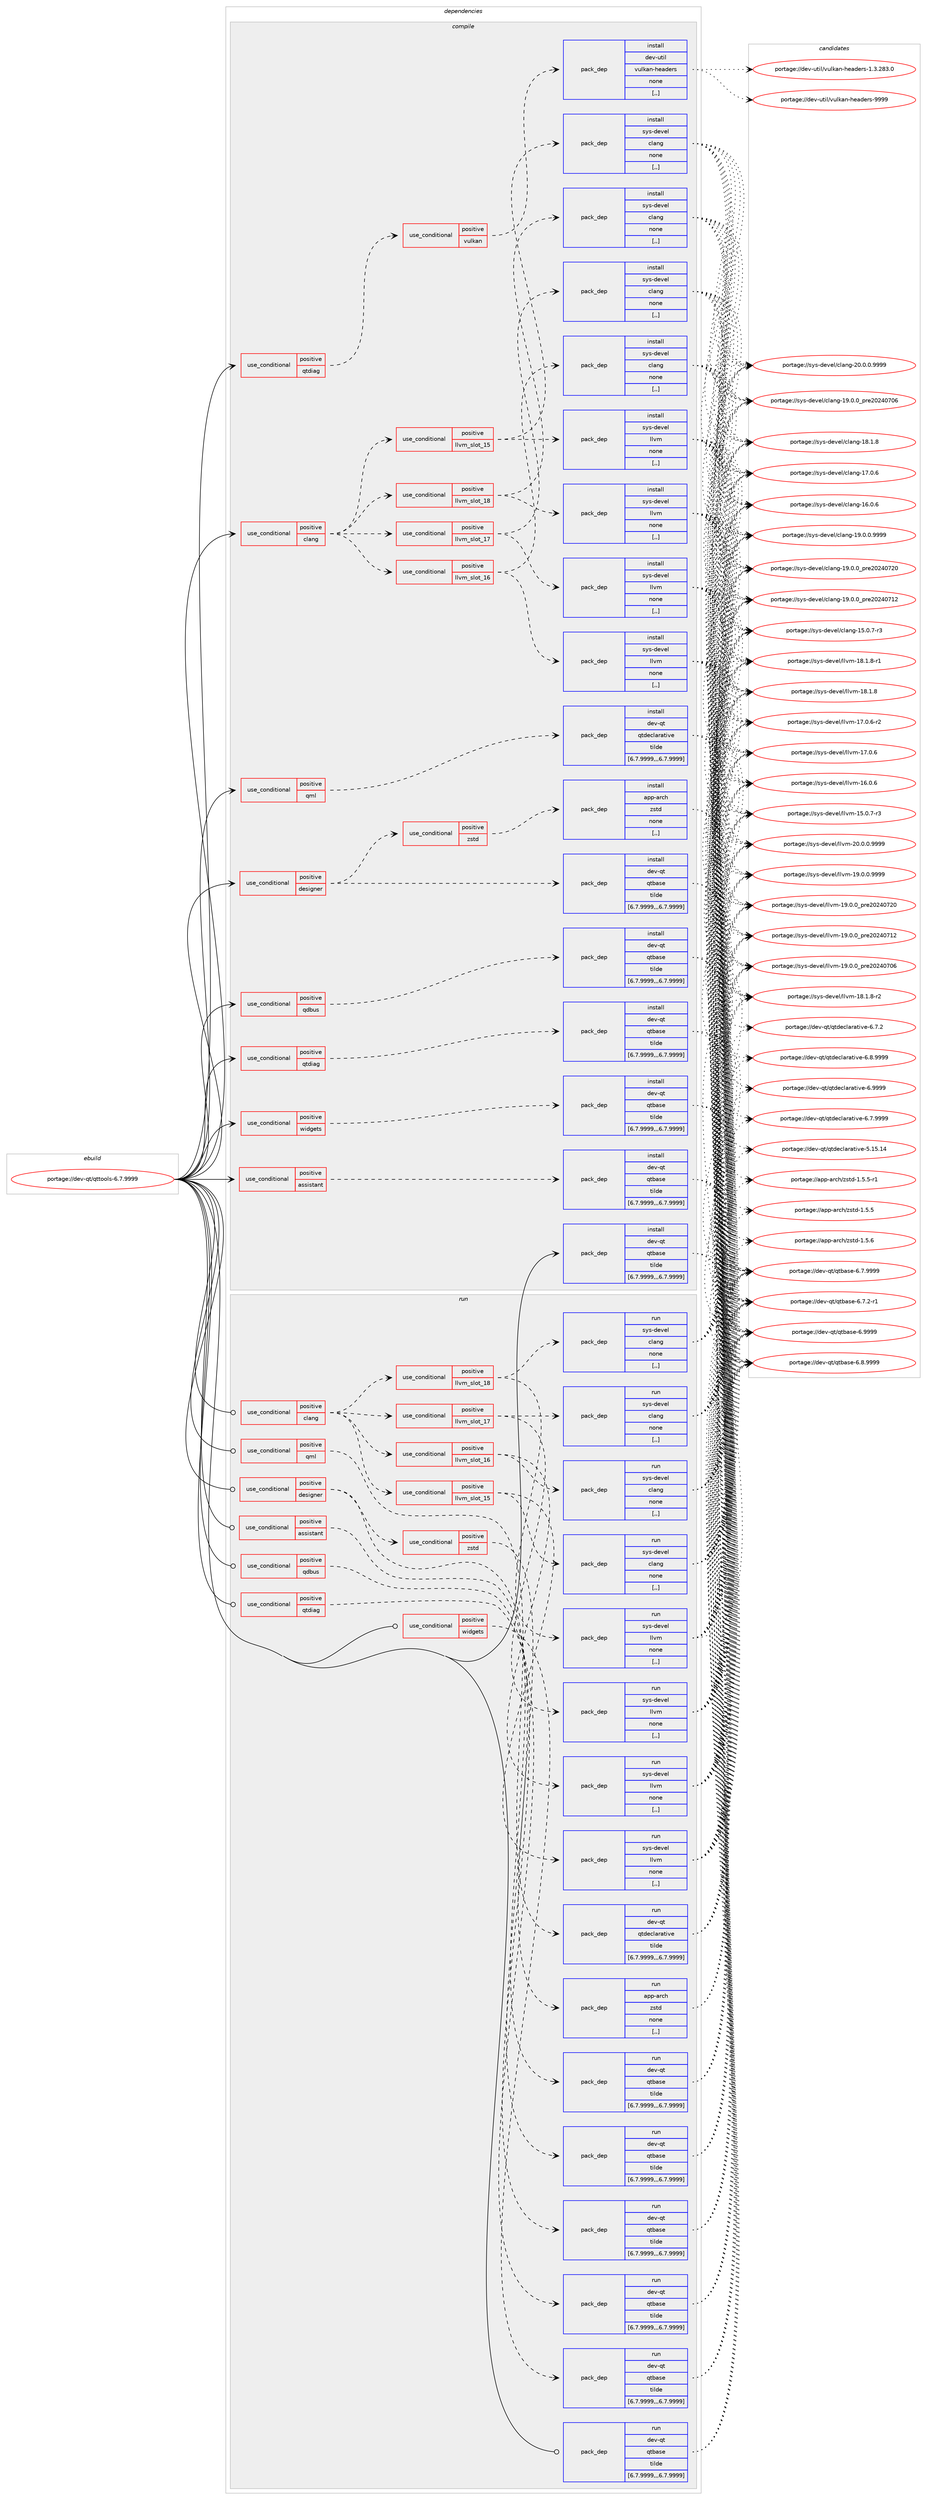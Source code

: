 digraph prolog {

# *************
# Graph options
# *************

newrank=true;
concentrate=true;
compound=true;
graph [rankdir=LR,fontname=Helvetica,fontsize=10,ranksep=1.5];#, ranksep=2.5, nodesep=0.2];
edge  [arrowhead=vee];
node  [fontname=Helvetica,fontsize=10];

# **********
# The ebuild
# **********

subgraph cluster_leftcol {
color=gray;
label=<<i>ebuild</i>>;
id [label="portage://dev-qt/qttools-6.7.9999", color=red, width=4, href="../dev-qt/qttools-6.7.9999.svg"];
}

# ****************
# The dependencies
# ****************

subgraph cluster_midcol {
color=gray;
label=<<i>dependencies</i>>;
subgraph cluster_compile {
fillcolor="#eeeeee";
style=filled;
label=<<i>compile</i>>;
subgraph cond42810 {
dependency171926 [label=<<TABLE BORDER="0" CELLBORDER="1" CELLSPACING="0" CELLPADDING="4"><TR><TD ROWSPAN="3" CELLPADDING="10">use_conditional</TD></TR><TR><TD>positive</TD></TR><TR><TD>assistant</TD></TR></TABLE>>, shape=none, color=red];
subgraph pack127839 {
dependency171927 [label=<<TABLE BORDER="0" CELLBORDER="1" CELLSPACING="0" CELLPADDING="4" WIDTH="220"><TR><TD ROWSPAN="6" CELLPADDING="30">pack_dep</TD></TR><TR><TD WIDTH="110">install</TD></TR><TR><TD>dev-qt</TD></TR><TR><TD>qtbase</TD></TR><TR><TD>tilde</TD></TR><TR><TD>[6.7.9999,,,6.7.9999]</TD></TR></TABLE>>, shape=none, color=blue];
}
dependency171926:e -> dependency171927:w [weight=20,style="dashed",arrowhead="vee"];
}
id:e -> dependency171926:w [weight=20,style="solid",arrowhead="vee"];
subgraph cond42811 {
dependency171928 [label=<<TABLE BORDER="0" CELLBORDER="1" CELLSPACING="0" CELLPADDING="4"><TR><TD ROWSPAN="3" CELLPADDING="10">use_conditional</TD></TR><TR><TD>positive</TD></TR><TR><TD>clang</TD></TR></TABLE>>, shape=none, color=red];
subgraph cond42812 {
dependency171929 [label=<<TABLE BORDER="0" CELLBORDER="1" CELLSPACING="0" CELLPADDING="4"><TR><TD ROWSPAN="3" CELLPADDING="10">use_conditional</TD></TR><TR><TD>positive</TD></TR><TR><TD>llvm_slot_15</TD></TR></TABLE>>, shape=none, color=red];
subgraph pack127840 {
dependency171930 [label=<<TABLE BORDER="0" CELLBORDER="1" CELLSPACING="0" CELLPADDING="4" WIDTH="220"><TR><TD ROWSPAN="6" CELLPADDING="30">pack_dep</TD></TR><TR><TD WIDTH="110">install</TD></TR><TR><TD>sys-devel</TD></TR><TR><TD>clang</TD></TR><TR><TD>none</TD></TR><TR><TD>[,,]</TD></TR></TABLE>>, shape=none, color=blue];
}
dependency171929:e -> dependency171930:w [weight=20,style="dashed",arrowhead="vee"];
subgraph pack127841 {
dependency171931 [label=<<TABLE BORDER="0" CELLBORDER="1" CELLSPACING="0" CELLPADDING="4" WIDTH="220"><TR><TD ROWSPAN="6" CELLPADDING="30">pack_dep</TD></TR><TR><TD WIDTH="110">install</TD></TR><TR><TD>sys-devel</TD></TR><TR><TD>llvm</TD></TR><TR><TD>none</TD></TR><TR><TD>[,,]</TD></TR></TABLE>>, shape=none, color=blue];
}
dependency171929:e -> dependency171931:w [weight=20,style="dashed",arrowhead="vee"];
}
dependency171928:e -> dependency171929:w [weight=20,style="dashed",arrowhead="vee"];
subgraph cond42813 {
dependency171932 [label=<<TABLE BORDER="0" CELLBORDER="1" CELLSPACING="0" CELLPADDING="4"><TR><TD ROWSPAN="3" CELLPADDING="10">use_conditional</TD></TR><TR><TD>positive</TD></TR><TR><TD>llvm_slot_16</TD></TR></TABLE>>, shape=none, color=red];
subgraph pack127842 {
dependency171933 [label=<<TABLE BORDER="0" CELLBORDER="1" CELLSPACING="0" CELLPADDING="4" WIDTH="220"><TR><TD ROWSPAN="6" CELLPADDING="30">pack_dep</TD></TR><TR><TD WIDTH="110">install</TD></TR><TR><TD>sys-devel</TD></TR><TR><TD>clang</TD></TR><TR><TD>none</TD></TR><TR><TD>[,,]</TD></TR></TABLE>>, shape=none, color=blue];
}
dependency171932:e -> dependency171933:w [weight=20,style="dashed",arrowhead="vee"];
subgraph pack127843 {
dependency171934 [label=<<TABLE BORDER="0" CELLBORDER="1" CELLSPACING="0" CELLPADDING="4" WIDTH="220"><TR><TD ROWSPAN="6" CELLPADDING="30">pack_dep</TD></TR><TR><TD WIDTH="110">install</TD></TR><TR><TD>sys-devel</TD></TR><TR><TD>llvm</TD></TR><TR><TD>none</TD></TR><TR><TD>[,,]</TD></TR></TABLE>>, shape=none, color=blue];
}
dependency171932:e -> dependency171934:w [weight=20,style="dashed",arrowhead="vee"];
}
dependency171928:e -> dependency171932:w [weight=20,style="dashed",arrowhead="vee"];
subgraph cond42814 {
dependency171935 [label=<<TABLE BORDER="0" CELLBORDER="1" CELLSPACING="0" CELLPADDING="4"><TR><TD ROWSPAN="3" CELLPADDING="10">use_conditional</TD></TR><TR><TD>positive</TD></TR><TR><TD>llvm_slot_17</TD></TR></TABLE>>, shape=none, color=red];
subgraph pack127844 {
dependency171936 [label=<<TABLE BORDER="0" CELLBORDER="1" CELLSPACING="0" CELLPADDING="4" WIDTH="220"><TR><TD ROWSPAN="6" CELLPADDING="30">pack_dep</TD></TR><TR><TD WIDTH="110">install</TD></TR><TR><TD>sys-devel</TD></TR><TR><TD>clang</TD></TR><TR><TD>none</TD></TR><TR><TD>[,,]</TD></TR></TABLE>>, shape=none, color=blue];
}
dependency171935:e -> dependency171936:w [weight=20,style="dashed",arrowhead="vee"];
subgraph pack127845 {
dependency171937 [label=<<TABLE BORDER="0" CELLBORDER="1" CELLSPACING="0" CELLPADDING="4" WIDTH="220"><TR><TD ROWSPAN="6" CELLPADDING="30">pack_dep</TD></TR><TR><TD WIDTH="110">install</TD></TR><TR><TD>sys-devel</TD></TR><TR><TD>llvm</TD></TR><TR><TD>none</TD></TR><TR><TD>[,,]</TD></TR></TABLE>>, shape=none, color=blue];
}
dependency171935:e -> dependency171937:w [weight=20,style="dashed",arrowhead="vee"];
}
dependency171928:e -> dependency171935:w [weight=20,style="dashed",arrowhead="vee"];
subgraph cond42815 {
dependency171938 [label=<<TABLE BORDER="0" CELLBORDER="1" CELLSPACING="0" CELLPADDING="4"><TR><TD ROWSPAN="3" CELLPADDING="10">use_conditional</TD></TR><TR><TD>positive</TD></TR><TR><TD>llvm_slot_18</TD></TR></TABLE>>, shape=none, color=red];
subgraph pack127846 {
dependency171939 [label=<<TABLE BORDER="0" CELLBORDER="1" CELLSPACING="0" CELLPADDING="4" WIDTH="220"><TR><TD ROWSPAN="6" CELLPADDING="30">pack_dep</TD></TR><TR><TD WIDTH="110">install</TD></TR><TR><TD>sys-devel</TD></TR><TR><TD>clang</TD></TR><TR><TD>none</TD></TR><TR><TD>[,,]</TD></TR></TABLE>>, shape=none, color=blue];
}
dependency171938:e -> dependency171939:w [weight=20,style="dashed",arrowhead="vee"];
subgraph pack127847 {
dependency171940 [label=<<TABLE BORDER="0" CELLBORDER="1" CELLSPACING="0" CELLPADDING="4" WIDTH="220"><TR><TD ROWSPAN="6" CELLPADDING="30">pack_dep</TD></TR><TR><TD WIDTH="110">install</TD></TR><TR><TD>sys-devel</TD></TR><TR><TD>llvm</TD></TR><TR><TD>none</TD></TR><TR><TD>[,,]</TD></TR></TABLE>>, shape=none, color=blue];
}
dependency171938:e -> dependency171940:w [weight=20,style="dashed",arrowhead="vee"];
}
dependency171928:e -> dependency171938:w [weight=20,style="dashed",arrowhead="vee"];
}
id:e -> dependency171928:w [weight=20,style="solid",arrowhead="vee"];
subgraph cond42816 {
dependency171941 [label=<<TABLE BORDER="0" CELLBORDER="1" CELLSPACING="0" CELLPADDING="4"><TR><TD ROWSPAN="3" CELLPADDING="10">use_conditional</TD></TR><TR><TD>positive</TD></TR><TR><TD>designer</TD></TR></TABLE>>, shape=none, color=red];
subgraph pack127848 {
dependency171942 [label=<<TABLE BORDER="0" CELLBORDER="1" CELLSPACING="0" CELLPADDING="4" WIDTH="220"><TR><TD ROWSPAN="6" CELLPADDING="30">pack_dep</TD></TR><TR><TD WIDTH="110">install</TD></TR><TR><TD>dev-qt</TD></TR><TR><TD>qtbase</TD></TR><TR><TD>tilde</TD></TR><TR><TD>[6.7.9999,,,6.7.9999]</TD></TR></TABLE>>, shape=none, color=blue];
}
dependency171941:e -> dependency171942:w [weight=20,style="dashed",arrowhead="vee"];
subgraph cond42817 {
dependency171943 [label=<<TABLE BORDER="0" CELLBORDER="1" CELLSPACING="0" CELLPADDING="4"><TR><TD ROWSPAN="3" CELLPADDING="10">use_conditional</TD></TR><TR><TD>positive</TD></TR><TR><TD>zstd</TD></TR></TABLE>>, shape=none, color=red];
subgraph pack127849 {
dependency171944 [label=<<TABLE BORDER="0" CELLBORDER="1" CELLSPACING="0" CELLPADDING="4" WIDTH="220"><TR><TD ROWSPAN="6" CELLPADDING="30">pack_dep</TD></TR><TR><TD WIDTH="110">install</TD></TR><TR><TD>app-arch</TD></TR><TR><TD>zstd</TD></TR><TR><TD>none</TD></TR><TR><TD>[,,]</TD></TR></TABLE>>, shape=none, color=blue];
}
dependency171943:e -> dependency171944:w [weight=20,style="dashed",arrowhead="vee"];
}
dependency171941:e -> dependency171943:w [weight=20,style="dashed",arrowhead="vee"];
}
id:e -> dependency171941:w [weight=20,style="solid",arrowhead="vee"];
subgraph cond42818 {
dependency171945 [label=<<TABLE BORDER="0" CELLBORDER="1" CELLSPACING="0" CELLPADDING="4"><TR><TD ROWSPAN="3" CELLPADDING="10">use_conditional</TD></TR><TR><TD>positive</TD></TR><TR><TD>qdbus</TD></TR></TABLE>>, shape=none, color=red];
subgraph pack127850 {
dependency171946 [label=<<TABLE BORDER="0" CELLBORDER="1" CELLSPACING="0" CELLPADDING="4" WIDTH="220"><TR><TD ROWSPAN="6" CELLPADDING="30">pack_dep</TD></TR><TR><TD WIDTH="110">install</TD></TR><TR><TD>dev-qt</TD></TR><TR><TD>qtbase</TD></TR><TR><TD>tilde</TD></TR><TR><TD>[6.7.9999,,,6.7.9999]</TD></TR></TABLE>>, shape=none, color=blue];
}
dependency171945:e -> dependency171946:w [weight=20,style="dashed",arrowhead="vee"];
}
id:e -> dependency171945:w [weight=20,style="solid",arrowhead="vee"];
subgraph cond42819 {
dependency171947 [label=<<TABLE BORDER="0" CELLBORDER="1" CELLSPACING="0" CELLPADDING="4"><TR><TD ROWSPAN="3" CELLPADDING="10">use_conditional</TD></TR><TR><TD>positive</TD></TR><TR><TD>qml</TD></TR></TABLE>>, shape=none, color=red];
subgraph pack127851 {
dependency171948 [label=<<TABLE BORDER="0" CELLBORDER="1" CELLSPACING="0" CELLPADDING="4" WIDTH="220"><TR><TD ROWSPAN="6" CELLPADDING="30">pack_dep</TD></TR><TR><TD WIDTH="110">install</TD></TR><TR><TD>dev-qt</TD></TR><TR><TD>qtdeclarative</TD></TR><TR><TD>tilde</TD></TR><TR><TD>[6.7.9999,,,6.7.9999]</TD></TR></TABLE>>, shape=none, color=blue];
}
dependency171947:e -> dependency171948:w [weight=20,style="dashed",arrowhead="vee"];
}
id:e -> dependency171947:w [weight=20,style="solid",arrowhead="vee"];
subgraph cond42820 {
dependency171949 [label=<<TABLE BORDER="0" CELLBORDER="1" CELLSPACING="0" CELLPADDING="4"><TR><TD ROWSPAN="3" CELLPADDING="10">use_conditional</TD></TR><TR><TD>positive</TD></TR><TR><TD>qtdiag</TD></TR></TABLE>>, shape=none, color=red];
subgraph cond42821 {
dependency171950 [label=<<TABLE BORDER="0" CELLBORDER="1" CELLSPACING="0" CELLPADDING="4"><TR><TD ROWSPAN="3" CELLPADDING="10">use_conditional</TD></TR><TR><TD>positive</TD></TR><TR><TD>vulkan</TD></TR></TABLE>>, shape=none, color=red];
subgraph pack127852 {
dependency171951 [label=<<TABLE BORDER="0" CELLBORDER="1" CELLSPACING="0" CELLPADDING="4" WIDTH="220"><TR><TD ROWSPAN="6" CELLPADDING="30">pack_dep</TD></TR><TR><TD WIDTH="110">install</TD></TR><TR><TD>dev-util</TD></TR><TR><TD>vulkan-headers</TD></TR><TR><TD>none</TD></TR><TR><TD>[,,]</TD></TR></TABLE>>, shape=none, color=blue];
}
dependency171950:e -> dependency171951:w [weight=20,style="dashed",arrowhead="vee"];
}
dependency171949:e -> dependency171950:w [weight=20,style="dashed",arrowhead="vee"];
}
id:e -> dependency171949:w [weight=20,style="solid",arrowhead="vee"];
subgraph cond42822 {
dependency171952 [label=<<TABLE BORDER="0" CELLBORDER="1" CELLSPACING="0" CELLPADDING="4"><TR><TD ROWSPAN="3" CELLPADDING="10">use_conditional</TD></TR><TR><TD>positive</TD></TR><TR><TD>qtdiag</TD></TR></TABLE>>, shape=none, color=red];
subgraph pack127853 {
dependency171953 [label=<<TABLE BORDER="0" CELLBORDER="1" CELLSPACING="0" CELLPADDING="4" WIDTH="220"><TR><TD ROWSPAN="6" CELLPADDING="30">pack_dep</TD></TR><TR><TD WIDTH="110">install</TD></TR><TR><TD>dev-qt</TD></TR><TR><TD>qtbase</TD></TR><TR><TD>tilde</TD></TR><TR><TD>[6.7.9999,,,6.7.9999]</TD></TR></TABLE>>, shape=none, color=blue];
}
dependency171952:e -> dependency171953:w [weight=20,style="dashed",arrowhead="vee"];
}
id:e -> dependency171952:w [weight=20,style="solid",arrowhead="vee"];
subgraph cond42823 {
dependency171954 [label=<<TABLE BORDER="0" CELLBORDER="1" CELLSPACING="0" CELLPADDING="4"><TR><TD ROWSPAN="3" CELLPADDING="10">use_conditional</TD></TR><TR><TD>positive</TD></TR><TR><TD>widgets</TD></TR></TABLE>>, shape=none, color=red];
subgraph pack127854 {
dependency171955 [label=<<TABLE BORDER="0" CELLBORDER="1" CELLSPACING="0" CELLPADDING="4" WIDTH="220"><TR><TD ROWSPAN="6" CELLPADDING="30">pack_dep</TD></TR><TR><TD WIDTH="110">install</TD></TR><TR><TD>dev-qt</TD></TR><TR><TD>qtbase</TD></TR><TR><TD>tilde</TD></TR><TR><TD>[6.7.9999,,,6.7.9999]</TD></TR></TABLE>>, shape=none, color=blue];
}
dependency171954:e -> dependency171955:w [weight=20,style="dashed",arrowhead="vee"];
}
id:e -> dependency171954:w [weight=20,style="solid",arrowhead="vee"];
subgraph pack127855 {
dependency171956 [label=<<TABLE BORDER="0" CELLBORDER="1" CELLSPACING="0" CELLPADDING="4" WIDTH="220"><TR><TD ROWSPAN="6" CELLPADDING="30">pack_dep</TD></TR><TR><TD WIDTH="110">install</TD></TR><TR><TD>dev-qt</TD></TR><TR><TD>qtbase</TD></TR><TR><TD>tilde</TD></TR><TR><TD>[6.7.9999,,,6.7.9999]</TD></TR></TABLE>>, shape=none, color=blue];
}
id:e -> dependency171956:w [weight=20,style="solid",arrowhead="vee"];
}
subgraph cluster_compileandrun {
fillcolor="#eeeeee";
style=filled;
label=<<i>compile and run</i>>;
}
subgraph cluster_run {
fillcolor="#eeeeee";
style=filled;
label=<<i>run</i>>;
subgraph cond42824 {
dependency171957 [label=<<TABLE BORDER="0" CELLBORDER="1" CELLSPACING="0" CELLPADDING="4"><TR><TD ROWSPAN="3" CELLPADDING="10">use_conditional</TD></TR><TR><TD>positive</TD></TR><TR><TD>assistant</TD></TR></TABLE>>, shape=none, color=red];
subgraph pack127856 {
dependency171958 [label=<<TABLE BORDER="0" CELLBORDER="1" CELLSPACING="0" CELLPADDING="4" WIDTH="220"><TR><TD ROWSPAN="6" CELLPADDING="30">pack_dep</TD></TR><TR><TD WIDTH="110">run</TD></TR><TR><TD>dev-qt</TD></TR><TR><TD>qtbase</TD></TR><TR><TD>tilde</TD></TR><TR><TD>[6.7.9999,,,6.7.9999]</TD></TR></TABLE>>, shape=none, color=blue];
}
dependency171957:e -> dependency171958:w [weight=20,style="dashed",arrowhead="vee"];
}
id:e -> dependency171957:w [weight=20,style="solid",arrowhead="odot"];
subgraph cond42825 {
dependency171959 [label=<<TABLE BORDER="0" CELLBORDER="1" CELLSPACING="0" CELLPADDING="4"><TR><TD ROWSPAN="3" CELLPADDING="10">use_conditional</TD></TR><TR><TD>positive</TD></TR><TR><TD>clang</TD></TR></TABLE>>, shape=none, color=red];
subgraph cond42826 {
dependency171960 [label=<<TABLE BORDER="0" CELLBORDER="1" CELLSPACING="0" CELLPADDING="4"><TR><TD ROWSPAN="3" CELLPADDING="10">use_conditional</TD></TR><TR><TD>positive</TD></TR><TR><TD>llvm_slot_15</TD></TR></TABLE>>, shape=none, color=red];
subgraph pack127857 {
dependency171961 [label=<<TABLE BORDER="0" CELLBORDER="1" CELLSPACING="0" CELLPADDING="4" WIDTH="220"><TR><TD ROWSPAN="6" CELLPADDING="30">pack_dep</TD></TR><TR><TD WIDTH="110">run</TD></TR><TR><TD>sys-devel</TD></TR><TR><TD>clang</TD></TR><TR><TD>none</TD></TR><TR><TD>[,,]</TD></TR></TABLE>>, shape=none, color=blue];
}
dependency171960:e -> dependency171961:w [weight=20,style="dashed",arrowhead="vee"];
subgraph pack127858 {
dependency171962 [label=<<TABLE BORDER="0" CELLBORDER="1" CELLSPACING="0" CELLPADDING="4" WIDTH="220"><TR><TD ROWSPAN="6" CELLPADDING="30">pack_dep</TD></TR><TR><TD WIDTH="110">run</TD></TR><TR><TD>sys-devel</TD></TR><TR><TD>llvm</TD></TR><TR><TD>none</TD></TR><TR><TD>[,,]</TD></TR></TABLE>>, shape=none, color=blue];
}
dependency171960:e -> dependency171962:w [weight=20,style="dashed",arrowhead="vee"];
}
dependency171959:e -> dependency171960:w [weight=20,style="dashed",arrowhead="vee"];
subgraph cond42827 {
dependency171963 [label=<<TABLE BORDER="0" CELLBORDER="1" CELLSPACING="0" CELLPADDING="4"><TR><TD ROWSPAN="3" CELLPADDING="10">use_conditional</TD></TR><TR><TD>positive</TD></TR><TR><TD>llvm_slot_16</TD></TR></TABLE>>, shape=none, color=red];
subgraph pack127859 {
dependency171964 [label=<<TABLE BORDER="0" CELLBORDER="1" CELLSPACING="0" CELLPADDING="4" WIDTH="220"><TR><TD ROWSPAN="6" CELLPADDING="30">pack_dep</TD></TR><TR><TD WIDTH="110">run</TD></TR><TR><TD>sys-devel</TD></TR><TR><TD>clang</TD></TR><TR><TD>none</TD></TR><TR><TD>[,,]</TD></TR></TABLE>>, shape=none, color=blue];
}
dependency171963:e -> dependency171964:w [weight=20,style="dashed",arrowhead="vee"];
subgraph pack127860 {
dependency171965 [label=<<TABLE BORDER="0" CELLBORDER="1" CELLSPACING="0" CELLPADDING="4" WIDTH="220"><TR><TD ROWSPAN="6" CELLPADDING="30">pack_dep</TD></TR><TR><TD WIDTH="110">run</TD></TR><TR><TD>sys-devel</TD></TR><TR><TD>llvm</TD></TR><TR><TD>none</TD></TR><TR><TD>[,,]</TD></TR></TABLE>>, shape=none, color=blue];
}
dependency171963:e -> dependency171965:w [weight=20,style="dashed",arrowhead="vee"];
}
dependency171959:e -> dependency171963:w [weight=20,style="dashed",arrowhead="vee"];
subgraph cond42828 {
dependency171966 [label=<<TABLE BORDER="0" CELLBORDER="1" CELLSPACING="0" CELLPADDING="4"><TR><TD ROWSPAN="3" CELLPADDING="10">use_conditional</TD></TR><TR><TD>positive</TD></TR><TR><TD>llvm_slot_17</TD></TR></TABLE>>, shape=none, color=red];
subgraph pack127861 {
dependency171967 [label=<<TABLE BORDER="0" CELLBORDER="1" CELLSPACING="0" CELLPADDING="4" WIDTH="220"><TR><TD ROWSPAN="6" CELLPADDING="30">pack_dep</TD></TR><TR><TD WIDTH="110">run</TD></TR><TR><TD>sys-devel</TD></TR><TR><TD>clang</TD></TR><TR><TD>none</TD></TR><TR><TD>[,,]</TD></TR></TABLE>>, shape=none, color=blue];
}
dependency171966:e -> dependency171967:w [weight=20,style="dashed",arrowhead="vee"];
subgraph pack127862 {
dependency171968 [label=<<TABLE BORDER="0" CELLBORDER="1" CELLSPACING="0" CELLPADDING="4" WIDTH="220"><TR><TD ROWSPAN="6" CELLPADDING="30">pack_dep</TD></TR><TR><TD WIDTH="110">run</TD></TR><TR><TD>sys-devel</TD></TR><TR><TD>llvm</TD></TR><TR><TD>none</TD></TR><TR><TD>[,,]</TD></TR></TABLE>>, shape=none, color=blue];
}
dependency171966:e -> dependency171968:w [weight=20,style="dashed",arrowhead="vee"];
}
dependency171959:e -> dependency171966:w [weight=20,style="dashed",arrowhead="vee"];
subgraph cond42829 {
dependency171969 [label=<<TABLE BORDER="0" CELLBORDER="1" CELLSPACING="0" CELLPADDING="4"><TR><TD ROWSPAN="3" CELLPADDING="10">use_conditional</TD></TR><TR><TD>positive</TD></TR><TR><TD>llvm_slot_18</TD></TR></TABLE>>, shape=none, color=red];
subgraph pack127863 {
dependency171970 [label=<<TABLE BORDER="0" CELLBORDER="1" CELLSPACING="0" CELLPADDING="4" WIDTH="220"><TR><TD ROWSPAN="6" CELLPADDING="30">pack_dep</TD></TR><TR><TD WIDTH="110">run</TD></TR><TR><TD>sys-devel</TD></TR><TR><TD>clang</TD></TR><TR><TD>none</TD></TR><TR><TD>[,,]</TD></TR></TABLE>>, shape=none, color=blue];
}
dependency171969:e -> dependency171970:w [weight=20,style="dashed",arrowhead="vee"];
subgraph pack127864 {
dependency171971 [label=<<TABLE BORDER="0" CELLBORDER="1" CELLSPACING="0" CELLPADDING="4" WIDTH="220"><TR><TD ROWSPAN="6" CELLPADDING="30">pack_dep</TD></TR><TR><TD WIDTH="110">run</TD></TR><TR><TD>sys-devel</TD></TR><TR><TD>llvm</TD></TR><TR><TD>none</TD></TR><TR><TD>[,,]</TD></TR></TABLE>>, shape=none, color=blue];
}
dependency171969:e -> dependency171971:w [weight=20,style="dashed",arrowhead="vee"];
}
dependency171959:e -> dependency171969:w [weight=20,style="dashed",arrowhead="vee"];
}
id:e -> dependency171959:w [weight=20,style="solid",arrowhead="odot"];
subgraph cond42830 {
dependency171972 [label=<<TABLE BORDER="0" CELLBORDER="1" CELLSPACING="0" CELLPADDING="4"><TR><TD ROWSPAN="3" CELLPADDING="10">use_conditional</TD></TR><TR><TD>positive</TD></TR><TR><TD>designer</TD></TR></TABLE>>, shape=none, color=red];
subgraph pack127865 {
dependency171973 [label=<<TABLE BORDER="0" CELLBORDER="1" CELLSPACING="0" CELLPADDING="4" WIDTH="220"><TR><TD ROWSPAN="6" CELLPADDING="30">pack_dep</TD></TR><TR><TD WIDTH="110">run</TD></TR><TR><TD>dev-qt</TD></TR><TR><TD>qtbase</TD></TR><TR><TD>tilde</TD></TR><TR><TD>[6.7.9999,,,6.7.9999]</TD></TR></TABLE>>, shape=none, color=blue];
}
dependency171972:e -> dependency171973:w [weight=20,style="dashed",arrowhead="vee"];
subgraph cond42831 {
dependency171974 [label=<<TABLE BORDER="0" CELLBORDER="1" CELLSPACING="0" CELLPADDING="4"><TR><TD ROWSPAN="3" CELLPADDING="10">use_conditional</TD></TR><TR><TD>positive</TD></TR><TR><TD>zstd</TD></TR></TABLE>>, shape=none, color=red];
subgraph pack127866 {
dependency171975 [label=<<TABLE BORDER="0" CELLBORDER="1" CELLSPACING="0" CELLPADDING="4" WIDTH="220"><TR><TD ROWSPAN="6" CELLPADDING="30">pack_dep</TD></TR><TR><TD WIDTH="110">run</TD></TR><TR><TD>app-arch</TD></TR><TR><TD>zstd</TD></TR><TR><TD>none</TD></TR><TR><TD>[,,]</TD></TR></TABLE>>, shape=none, color=blue];
}
dependency171974:e -> dependency171975:w [weight=20,style="dashed",arrowhead="vee"];
}
dependency171972:e -> dependency171974:w [weight=20,style="dashed",arrowhead="vee"];
}
id:e -> dependency171972:w [weight=20,style="solid",arrowhead="odot"];
subgraph cond42832 {
dependency171976 [label=<<TABLE BORDER="0" CELLBORDER="1" CELLSPACING="0" CELLPADDING="4"><TR><TD ROWSPAN="3" CELLPADDING="10">use_conditional</TD></TR><TR><TD>positive</TD></TR><TR><TD>qdbus</TD></TR></TABLE>>, shape=none, color=red];
subgraph pack127867 {
dependency171977 [label=<<TABLE BORDER="0" CELLBORDER="1" CELLSPACING="0" CELLPADDING="4" WIDTH="220"><TR><TD ROWSPAN="6" CELLPADDING="30">pack_dep</TD></TR><TR><TD WIDTH="110">run</TD></TR><TR><TD>dev-qt</TD></TR><TR><TD>qtbase</TD></TR><TR><TD>tilde</TD></TR><TR><TD>[6.7.9999,,,6.7.9999]</TD></TR></TABLE>>, shape=none, color=blue];
}
dependency171976:e -> dependency171977:w [weight=20,style="dashed",arrowhead="vee"];
}
id:e -> dependency171976:w [weight=20,style="solid",arrowhead="odot"];
subgraph cond42833 {
dependency171978 [label=<<TABLE BORDER="0" CELLBORDER="1" CELLSPACING="0" CELLPADDING="4"><TR><TD ROWSPAN="3" CELLPADDING="10">use_conditional</TD></TR><TR><TD>positive</TD></TR><TR><TD>qml</TD></TR></TABLE>>, shape=none, color=red];
subgraph pack127868 {
dependency171979 [label=<<TABLE BORDER="0" CELLBORDER="1" CELLSPACING="0" CELLPADDING="4" WIDTH="220"><TR><TD ROWSPAN="6" CELLPADDING="30">pack_dep</TD></TR><TR><TD WIDTH="110">run</TD></TR><TR><TD>dev-qt</TD></TR><TR><TD>qtdeclarative</TD></TR><TR><TD>tilde</TD></TR><TR><TD>[6.7.9999,,,6.7.9999]</TD></TR></TABLE>>, shape=none, color=blue];
}
dependency171978:e -> dependency171979:w [weight=20,style="dashed",arrowhead="vee"];
}
id:e -> dependency171978:w [weight=20,style="solid",arrowhead="odot"];
subgraph cond42834 {
dependency171980 [label=<<TABLE BORDER="0" CELLBORDER="1" CELLSPACING="0" CELLPADDING="4"><TR><TD ROWSPAN="3" CELLPADDING="10">use_conditional</TD></TR><TR><TD>positive</TD></TR><TR><TD>qtdiag</TD></TR></TABLE>>, shape=none, color=red];
subgraph pack127869 {
dependency171981 [label=<<TABLE BORDER="0" CELLBORDER="1" CELLSPACING="0" CELLPADDING="4" WIDTH="220"><TR><TD ROWSPAN="6" CELLPADDING="30">pack_dep</TD></TR><TR><TD WIDTH="110">run</TD></TR><TR><TD>dev-qt</TD></TR><TR><TD>qtbase</TD></TR><TR><TD>tilde</TD></TR><TR><TD>[6.7.9999,,,6.7.9999]</TD></TR></TABLE>>, shape=none, color=blue];
}
dependency171980:e -> dependency171981:w [weight=20,style="dashed",arrowhead="vee"];
}
id:e -> dependency171980:w [weight=20,style="solid",arrowhead="odot"];
subgraph cond42835 {
dependency171982 [label=<<TABLE BORDER="0" CELLBORDER="1" CELLSPACING="0" CELLPADDING="4"><TR><TD ROWSPAN="3" CELLPADDING="10">use_conditional</TD></TR><TR><TD>positive</TD></TR><TR><TD>widgets</TD></TR></TABLE>>, shape=none, color=red];
subgraph pack127870 {
dependency171983 [label=<<TABLE BORDER="0" CELLBORDER="1" CELLSPACING="0" CELLPADDING="4" WIDTH="220"><TR><TD ROWSPAN="6" CELLPADDING="30">pack_dep</TD></TR><TR><TD WIDTH="110">run</TD></TR><TR><TD>dev-qt</TD></TR><TR><TD>qtbase</TD></TR><TR><TD>tilde</TD></TR><TR><TD>[6.7.9999,,,6.7.9999]</TD></TR></TABLE>>, shape=none, color=blue];
}
dependency171982:e -> dependency171983:w [weight=20,style="dashed",arrowhead="vee"];
}
id:e -> dependency171982:w [weight=20,style="solid",arrowhead="odot"];
subgraph pack127871 {
dependency171984 [label=<<TABLE BORDER="0" CELLBORDER="1" CELLSPACING="0" CELLPADDING="4" WIDTH="220"><TR><TD ROWSPAN="6" CELLPADDING="30">pack_dep</TD></TR><TR><TD WIDTH="110">run</TD></TR><TR><TD>dev-qt</TD></TR><TR><TD>qtbase</TD></TR><TR><TD>tilde</TD></TR><TR><TD>[6.7.9999,,,6.7.9999]</TD></TR></TABLE>>, shape=none, color=blue];
}
id:e -> dependency171984:w [weight=20,style="solid",arrowhead="odot"];
}
}

# **************
# The candidates
# **************

subgraph cluster_choices {
rank=same;
color=gray;
label=<<i>candidates</i>>;

subgraph choice127839 {
color=black;
nodesep=1;
choice1001011184511311647113116989711510145544657575757 [label="portage://dev-qt/qtbase-6.9999", color=red, width=4,href="../dev-qt/qtbase-6.9999.svg"];
choice10010111845113116471131169897115101455446564657575757 [label="portage://dev-qt/qtbase-6.8.9999", color=red, width=4,href="../dev-qt/qtbase-6.8.9999.svg"];
choice10010111845113116471131169897115101455446554657575757 [label="portage://dev-qt/qtbase-6.7.9999", color=red, width=4,href="../dev-qt/qtbase-6.7.9999.svg"];
choice100101118451131164711311698971151014554465546504511449 [label="portage://dev-qt/qtbase-6.7.2-r1", color=red, width=4,href="../dev-qt/qtbase-6.7.2-r1.svg"];
dependency171927:e -> choice1001011184511311647113116989711510145544657575757:w [style=dotted,weight="100"];
dependency171927:e -> choice10010111845113116471131169897115101455446564657575757:w [style=dotted,weight="100"];
dependency171927:e -> choice10010111845113116471131169897115101455446554657575757:w [style=dotted,weight="100"];
dependency171927:e -> choice100101118451131164711311698971151014554465546504511449:w [style=dotted,weight="100"];
}
subgraph choice127840 {
color=black;
nodesep=1;
choice11512111545100101118101108479910897110103455048464846484657575757 [label="portage://sys-devel/clang-20.0.0.9999", color=red, width=4,href="../sys-devel/clang-20.0.0.9999.svg"];
choice11512111545100101118101108479910897110103454957464846484657575757 [label="portage://sys-devel/clang-19.0.0.9999", color=red, width=4,href="../sys-devel/clang-19.0.0.9999.svg"];
choice1151211154510010111810110847991089711010345495746484648951121141015048505248555048 [label="portage://sys-devel/clang-19.0.0_pre20240720", color=red, width=4,href="../sys-devel/clang-19.0.0_pre20240720.svg"];
choice1151211154510010111810110847991089711010345495746484648951121141015048505248554950 [label="portage://sys-devel/clang-19.0.0_pre20240712", color=red, width=4,href="../sys-devel/clang-19.0.0_pre20240712.svg"];
choice1151211154510010111810110847991089711010345495746484648951121141015048505248554854 [label="portage://sys-devel/clang-19.0.0_pre20240706", color=red, width=4,href="../sys-devel/clang-19.0.0_pre20240706.svg"];
choice1151211154510010111810110847991089711010345495646494656 [label="portage://sys-devel/clang-18.1.8", color=red, width=4,href="../sys-devel/clang-18.1.8.svg"];
choice1151211154510010111810110847991089711010345495546484654 [label="portage://sys-devel/clang-17.0.6", color=red, width=4,href="../sys-devel/clang-17.0.6.svg"];
choice1151211154510010111810110847991089711010345495446484654 [label="portage://sys-devel/clang-16.0.6", color=red, width=4,href="../sys-devel/clang-16.0.6.svg"];
choice11512111545100101118101108479910897110103454953464846554511451 [label="portage://sys-devel/clang-15.0.7-r3", color=red, width=4,href="../sys-devel/clang-15.0.7-r3.svg"];
dependency171930:e -> choice11512111545100101118101108479910897110103455048464846484657575757:w [style=dotted,weight="100"];
dependency171930:e -> choice11512111545100101118101108479910897110103454957464846484657575757:w [style=dotted,weight="100"];
dependency171930:e -> choice1151211154510010111810110847991089711010345495746484648951121141015048505248555048:w [style=dotted,weight="100"];
dependency171930:e -> choice1151211154510010111810110847991089711010345495746484648951121141015048505248554950:w [style=dotted,weight="100"];
dependency171930:e -> choice1151211154510010111810110847991089711010345495746484648951121141015048505248554854:w [style=dotted,weight="100"];
dependency171930:e -> choice1151211154510010111810110847991089711010345495646494656:w [style=dotted,weight="100"];
dependency171930:e -> choice1151211154510010111810110847991089711010345495546484654:w [style=dotted,weight="100"];
dependency171930:e -> choice1151211154510010111810110847991089711010345495446484654:w [style=dotted,weight="100"];
dependency171930:e -> choice11512111545100101118101108479910897110103454953464846554511451:w [style=dotted,weight="100"];
}
subgraph choice127841 {
color=black;
nodesep=1;
choice1151211154510010111810110847108108118109455048464846484657575757 [label="portage://sys-devel/llvm-20.0.0.9999", color=red, width=4,href="../sys-devel/llvm-20.0.0.9999.svg"];
choice1151211154510010111810110847108108118109454957464846484657575757 [label="portage://sys-devel/llvm-19.0.0.9999", color=red, width=4,href="../sys-devel/llvm-19.0.0.9999.svg"];
choice115121115451001011181011084710810811810945495746484648951121141015048505248555048 [label="portage://sys-devel/llvm-19.0.0_pre20240720", color=red, width=4,href="../sys-devel/llvm-19.0.0_pre20240720.svg"];
choice115121115451001011181011084710810811810945495746484648951121141015048505248554950 [label="portage://sys-devel/llvm-19.0.0_pre20240712", color=red, width=4,href="../sys-devel/llvm-19.0.0_pre20240712.svg"];
choice115121115451001011181011084710810811810945495746484648951121141015048505248554854 [label="portage://sys-devel/llvm-19.0.0_pre20240706", color=red, width=4,href="../sys-devel/llvm-19.0.0_pre20240706.svg"];
choice1151211154510010111810110847108108118109454956464946564511450 [label="portage://sys-devel/llvm-18.1.8-r2", color=red, width=4,href="../sys-devel/llvm-18.1.8-r2.svg"];
choice1151211154510010111810110847108108118109454956464946564511449 [label="portage://sys-devel/llvm-18.1.8-r1", color=red, width=4,href="../sys-devel/llvm-18.1.8-r1.svg"];
choice115121115451001011181011084710810811810945495646494656 [label="portage://sys-devel/llvm-18.1.8", color=red, width=4,href="../sys-devel/llvm-18.1.8.svg"];
choice1151211154510010111810110847108108118109454955464846544511450 [label="portage://sys-devel/llvm-17.0.6-r2", color=red, width=4,href="../sys-devel/llvm-17.0.6-r2.svg"];
choice115121115451001011181011084710810811810945495546484654 [label="portage://sys-devel/llvm-17.0.6", color=red, width=4,href="../sys-devel/llvm-17.0.6.svg"];
choice115121115451001011181011084710810811810945495446484654 [label="portage://sys-devel/llvm-16.0.6", color=red, width=4,href="../sys-devel/llvm-16.0.6.svg"];
choice1151211154510010111810110847108108118109454953464846554511451 [label="portage://sys-devel/llvm-15.0.7-r3", color=red, width=4,href="../sys-devel/llvm-15.0.7-r3.svg"];
dependency171931:e -> choice1151211154510010111810110847108108118109455048464846484657575757:w [style=dotted,weight="100"];
dependency171931:e -> choice1151211154510010111810110847108108118109454957464846484657575757:w [style=dotted,weight="100"];
dependency171931:e -> choice115121115451001011181011084710810811810945495746484648951121141015048505248555048:w [style=dotted,weight="100"];
dependency171931:e -> choice115121115451001011181011084710810811810945495746484648951121141015048505248554950:w [style=dotted,weight="100"];
dependency171931:e -> choice115121115451001011181011084710810811810945495746484648951121141015048505248554854:w [style=dotted,weight="100"];
dependency171931:e -> choice1151211154510010111810110847108108118109454956464946564511450:w [style=dotted,weight="100"];
dependency171931:e -> choice1151211154510010111810110847108108118109454956464946564511449:w [style=dotted,weight="100"];
dependency171931:e -> choice115121115451001011181011084710810811810945495646494656:w [style=dotted,weight="100"];
dependency171931:e -> choice1151211154510010111810110847108108118109454955464846544511450:w [style=dotted,weight="100"];
dependency171931:e -> choice115121115451001011181011084710810811810945495546484654:w [style=dotted,weight="100"];
dependency171931:e -> choice115121115451001011181011084710810811810945495446484654:w [style=dotted,weight="100"];
dependency171931:e -> choice1151211154510010111810110847108108118109454953464846554511451:w [style=dotted,weight="100"];
}
subgraph choice127842 {
color=black;
nodesep=1;
choice11512111545100101118101108479910897110103455048464846484657575757 [label="portage://sys-devel/clang-20.0.0.9999", color=red, width=4,href="../sys-devel/clang-20.0.0.9999.svg"];
choice11512111545100101118101108479910897110103454957464846484657575757 [label="portage://sys-devel/clang-19.0.0.9999", color=red, width=4,href="../sys-devel/clang-19.0.0.9999.svg"];
choice1151211154510010111810110847991089711010345495746484648951121141015048505248555048 [label="portage://sys-devel/clang-19.0.0_pre20240720", color=red, width=4,href="../sys-devel/clang-19.0.0_pre20240720.svg"];
choice1151211154510010111810110847991089711010345495746484648951121141015048505248554950 [label="portage://sys-devel/clang-19.0.0_pre20240712", color=red, width=4,href="../sys-devel/clang-19.0.0_pre20240712.svg"];
choice1151211154510010111810110847991089711010345495746484648951121141015048505248554854 [label="portage://sys-devel/clang-19.0.0_pre20240706", color=red, width=4,href="../sys-devel/clang-19.0.0_pre20240706.svg"];
choice1151211154510010111810110847991089711010345495646494656 [label="portage://sys-devel/clang-18.1.8", color=red, width=4,href="../sys-devel/clang-18.1.8.svg"];
choice1151211154510010111810110847991089711010345495546484654 [label="portage://sys-devel/clang-17.0.6", color=red, width=4,href="../sys-devel/clang-17.0.6.svg"];
choice1151211154510010111810110847991089711010345495446484654 [label="portage://sys-devel/clang-16.0.6", color=red, width=4,href="../sys-devel/clang-16.0.6.svg"];
choice11512111545100101118101108479910897110103454953464846554511451 [label="portage://sys-devel/clang-15.0.7-r3", color=red, width=4,href="../sys-devel/clang-15.0.7-r3.svg"];
dependency171933:e -> choice11512111545100101118101108479910897110103455048464846484657575757:w [style=dotted,weight="100"];
dependency171933:e -> choice11512111545100101118101108479910897110103454957464846484657575757:w [style=dotted,weight="100"];
dependency171933:e -> choice1151211154510010111810110847991089711010345495746484648951121141015048505248555048:w [style=dotted,weight="100"];
dependency171933:e -> choice1151211154510010111810110847991089711010345495746484648951121141015048505248554950:w [style=dotted,weight="100"];
dependency171933:e -> choice1151211154510010111810110847991089711010345495746484648951121141015048505248554854:w [style=dotted,weight="100"];
dependency171933:e -> choice1151211154510010111810110847991089711010345495646494656:w [style=dotted,weight="100"];
dependency171933:e -> choice1151211154510010111810110847991089711010345495546484654:w [style=dotted,weight="100"];
dependency171933:e -> choice1151211154510010111810110847991089711010345495446484654:w [style=dotted,weight="100"];
dependency171933:e -> choice11512111545100101118101108479910897110103454953464846554511451:w [style=dotted,weight="100"];
}
subgraph choice127843 {
color=black;
nodesep=1;
choice1151211154510010111810110847108108118109455048464846484657575757 [label="portage://sys-devel/llvm-20.0.0.9999", color=red, width=4,href="../sys-devel/llvm-20.0.0.9999.svg"];
choice1151211154510010111810110847108108118109454957464846484657575757 [label="portage://sys-devel/llvm-19.0.0.9999", color=red, width=4,href="../sys-devel/llvm-19.0.0.9999.svg"];
choice115121115451001011181011084710810811810945495746484648951121141015048505248555048 [label="portage://sys-devel/llvm-19.0.0_pre20240720", color=red, width=4,href="../sys-devel/llvm-19.0.0_pre20240720.svg"];
choice115121115451001011181011084710810811810945495746484648951121141015048505248554950 [label="portage://sys-devel/llvm-19.0.0_pre20240712", color=red, width=4,href="../sys-devel/llvm-19.0.0_pre20240712.svg"];
choice115121115451001011181011084710810811810945495746484648951121141015048505248554854 [label="portage://sys-devel/llvm-19.0.0_pre20240706", color=red, width=4,href="../sys-devel/llvm-19.0.0_pre20240706.svg"];
choice1151211154510010111810110847108108118109454956464946564511450 [label="portage://sys-devel/llvm-18.1.8-r2", color=red, width=4,href="../sys-devel/llvm-18.1.8-r2.svg"];
choice1151211154510010111810110847108108118109454956464946564511449 [label="portage://sys-devel/llvm-18.1.8-r1", color=red, width=4,href="../sys-devel/llvm-18.1.8-r1.svg"];
choice115121115451001011181011084710810811810945495646494656 [label="portage://sys-devel/llvm-18.1.8", color=red, width=4,href="../sys-devel/llvm-18.1.8.svg"];
choice1151211154510010111810110847108108118109454955464846544511450 [label="portage://sys-devel/llvm-17.0.6-r2", color=red, width=4,href="../sys-devel/llvm-17.0.6-r2.svg"];
choice115121115451001011181011084710810811810945495546484654 [label="portage://sys-devel/llvm-17.0.6", color=red, width=4,href="../sys-devel/llvm-17.0.6.svg"];
choice115121115451001011181011084710810811810945495446484654 [label="portage://sys-devel/llvm-16.0.6", color=red, width=4,href="../sys-devel/llvm-16.0.6.svg"];
choice1151211154510010111810110847108108118109454953464846554511451 [label="portage://sys-devel/llvm-15.0.7-r3", color=red, width=4,href="../sys-devel/llvm-15.0.7-r3.svg"];
dependency171934:e -> choice1151211154510010111810110847108108118109455048464846484657575757:w [style=dotted,weight="100"];
dependency171934:e -> choice1151211154510010111810110847108108118109454957464846484657575757:w [style=dotted,weight="100"];
dependency171934:e -> choice115121115451001011181011084710810811810945495746484648951121141015048505248555048:w [style=dotted,weight="100"];
dependency171934:e -> choice115121115451001011181011084710810811810945495746484648951121141015048505248554950:w [style=dotted,weight="100"];
dependency171934:e -> choice115121115451001011181011084710810811810945495746484648951121141015048505248554854:w [style=dotted,weight="100"];
dependency171934:e -> choice1151211154510010111810110847108108118109454956464946564511450:w [style=dotted,weight="100"];
dependency171934:e -> choice1151211154510010111810110847108108118109454956464946564511449:w [style=dotted,weight="100"];
dependency171934:e -> choice115121115451001011181011084710810811810945495646494656:w [style=dotted,weight="100"];
dependency171934:e -> choice1151211154510010111810110847108108118109454955464846544511450:w [style=dotted,weight="100"];
dependency171934:e -> choice115121115451001011181011084710810811810945495546484654:w [style=dotted,weight="100"];
dependency171934:e -> choice115121115451001011181011084710810811810945495446484654:w [style=dotted,weight="100"];
dependency171934:e -> choice1151211154510010111810110847108108118109454953464846554511451:w [style=dotted,weight="100"];
}
subgraph choice127844 {
color=black;
nodesep=1;
choice11512111545100101118101108479910897110103455048464846484657575757 [label="portage://sys-devel/clang-20.0.0.9999", color=red, width=4,href="../sys-devel/clang-20.0.0.9999.svg"];
choice11512111545100101118101108479910897110103454957464846484657575757 [label="portage://sys-devel/clang-19.0.0.9999", color=red, width=4,href="../sys-devel/clang-19.0.0.9999.svg"];
choice1151211154510010111810110847991089711010345495746484648951121141015048505248555048 [label="portage://sys-devel/clang-19.0.0_pre20240720", color=red, width=4,href="../sys-devel/clang-19.0.0_pre20240720.svg"];
choice1151211154510010111810110847991089711010345495746484648951121141015048505248554950 [label="portage://sys-devel/clang-19.0.0_pre20240712", color=red, width=4,href="../sys-devel/clang-19.0.0_pre20240712.svg"];
choice1151211154510010111810110847991089711010345495746484648951121141015048505248554854 [label="portage://sys-devel/clang-19.0.0_pre20240706", color=red, width=4,href="../sys-devel/clang-19.0.0_pre20240706.svg"];
choice1151211154510010111810110847991089711010345495646494656 [label="portage://sys-devel/clang-18.1.8", color=red, width=4,href="../sys-devel/clang-18.1.8.svg"];
choice1151211154510010111810110847991089711010345495546484654 [label="portage://sys-devel/clang-17.0.6", color=red, width=4,href="../sys-devel/clang-17.0.6.svg"];
choice1151211154510010111810110847991089711010345495446484654 [label="portage://sys-devel/clang-16.0.6", color=red, width=4,href="../sys-devel/clang-16.0.6.svg"];
choice11512111545100101118101108479910897110103454953464846554511451 [label="portage://sys-devel/clang-15.0.7-r3", color=red, width=4,href="../sys-devel/clang-15.0.7-r3.svg"];
dependency171936:e -> choice11512111545100101118101108479910897110103455048464846484657575757:w [style=dotted,weight="100"];
dependency171936:e -> choice11512111545100101118101108479910897110103454957464846484657575757:w [style=dotted,weight="100"];
dependency171936:e -> choice1151211154510010111810110847991089711010345495746484648951121141015048505248555048:w [style=dotted,weight="100"];
dependency171936:e -> choice1151211154510010111810110847991089711010345495746484648951121141015048505248554950:w [style=dotted,weight="100"];
dependency171936:e -> choice1151211154510010111810110847991089711010345495746484648951121141015048505248554854:w [style=dotted,weight="100"];
dependency171936:e -> choice1151211154510010111810110847991089711010345495646494656:w [style=dotted,weight="100"];
dependency171936:e -> choice1151211154510010111810110847991089711010345495546484654:w [style=dotted,weight="100"];
dependency171936:e -> choice1151211154510010111810110847991089711010345495446484654:w [style=dotted,weight="100"];
dependency171936:e -> choice11512111545100101118101108479910897110103454953464846554511451:w [style=dotted,weight="100"];
}
subgraph choice127845 {
color=black;
nodesep=1;
choice1151211154510010111810110847108108118109455048464846484657575757 [label="portage://sys-devel/llvm-20.0.0.9999", color=red, width=4,href="../sys-devel/llvm-20.0.0.9999.svg"];
choice1151211154510010111810110847108108118109454957464846484657575757 [label="portage://sys-devel/llvm-19.0.0.9999", color=red, width=4,href="../sys-devel/llvm-19.0.0.9999.svg"];
choice115121115451001011181011084710810811810945495746484648951121141015048505248555048 [label="portage://sys-devel/llvm-19.0.0_pre20240720", color=red, width=4,href="../sys-devel/llvm-19.0.0_pre20240720.svg"];
choice115121115451001011181011084710810811810945495746484648951121141015048505248554950 [label="portage://sys-devel/llvm-19.0.0_pre20240712", color=red, width=4,href="../sys-devel/llvm-19.0.0_pre20240712.svg"];
choice115121115451001011181011084710810811810945495746484648951121141015048505248554854 [label="portage://sys-devel/llvm-19.0.0_pre20240706", color=red, width=4,href="../sys-devel/llvm-19.0.0_pre20240706.svg"];
choice1151211154510010111810110847108108118109454956464946564511450 [label="portage://sys-devel/llvm-18.1.8-r2", color=red, width=4,href="../sys-devel/llvm-18.1.8-r2.svg"];
choice1151211154510010111810110847108108118109454956464946564511449 [label="portage://sys-devel/llvm-18.1.8-r1", color=red, width=4,href="../sys-devel/llvm-18.1.8-r1.svg"];
choice115121115451001011181011084710810811810945495646494656 [label="portage://sys-devel/llvm-18.1.8", color=red, width=4,href="../sys-devel/llvm-18.1.8.svg"];
choice1151211154510010111810110847108108118109454955464846544511450 [label="portage://sys-devel/llvm-17.0.6-r2", color=red, width=4,href="../sys-devel/llvm-17.0.6-r2.svg"];
choice115121115451001011181011084710810811810945495546484654 [label="portage://sys-devel/llvm-17.0.6", color=red, width=4,href="../sys-devel/llvm-17.0.6.svg"];
choice115121115451001011181011084710810811810945495446484654 [label="portage://sys-devel/llvm-16.0.6", color=red, width=4,href="../sys-devel/llvm-16.0.6.svg"];
choice1151211154510010111810110847108108118109454953464846554511451 [label="portage://sys-devel/llvm-15.0.7-r3", color=red, width=4,href="../sys-devel/llvm-15.0.7-r3.svg"];
dependency171937:e -> choice1151211154510010111810110847108108118109455048464846484657575757:w [style=dotted,weight="100"];
dependency171937:e -> choice1151211154510010111810110847108108118109454957464846484657575757:w [style=dotted,weight="100"];
dependency171937:e -> choice115121115451001011181011084710810811810945495746484648951121141015048505248555048:w [style=dotted,weight="100"];
dependency171937:e -> choice115121115451001011181011084710810811810945495746484648951121141015048505248554950:w [style=dotted,weight="100"];
dependency171937:e -> choice115121115451001011181011084710810811810945495746484648951121141015048505248554854:w [style=dotted,weight="100"];
dependency171937:e -> choice1151211154510010111810110847108108118109454956464946564511450:w [style=dotted,weight="100"];
dependency171937:e -> choice1151211154510010111810110847108108118109454956464946564511449:w [style=dotted,weight="100"];
dependency171937:e -> choice115121115451001011181011084710810811810945495646494656:w [style=dotted,weight="100"];
dependency171937:e -> choice1151211154510010111810110847108108118109454955464846544511450:w [style=dotted,weight="100"];
dependency171937:e -> choice115121115451001011181011084710810811810945495546484654:w [style=dotted,weight="100"];
dependency171937:e -> choice115121115451001011181011084710810811810945495446484654:w [style=dotted,weight="100"];
dependency171937:e -> choice1151211154510010111810110847108108118109454953464846554511451:w [style=dotted,weight="100"];
}
subgraph choice127846 {
color=black;
nodesep=1;
choice11512111545100101118101108479910897110103455048464846484657575757 [label="portage://sys-devel/clang-20.0.0.9999", color=red, width=4,href="../sys-devel/clang-20.0.0.9999.svg"];
choice11512111545100101118101108479910897110103454957464846484657575757 [label="portage://sys-devel/clang-19.0.0.9999", color=red, width=4,href="../sys-devel/clang-19.0.0.9999.svg"];
choice1151211154510010111810110847991089711010345495746484648951121141015048505248555048 [label="portage://sys-devel/clang-19.0.0_pre20240720", color=red, width=4,href="../sys-devel/clang-19.0.0_pre20240720.svg"];
choice1151211154510010111810110847991089711010345495746484648951121141015048505248554950 [label="portage://sys-devel/clang-19.0.0_pre20240712", color=red, width=4,href="../sys-devel/clang-19.0.0_pre20240712.svg"];
choice1151211154510010111810110847991089711010345495746484648951121141015048505248554854 [label="portage://sys-devel/clang-19.0.0_pre20240706", color=red, width=4,href="../sys-devel/clang-19.0.0_pre20240706.svg"];
choice1151211154510010111810110847991089711010345495646494656 [label="portage://sys-devel/clang-18.1.8", color=red, width=4,href="../sys-devel/clang-18.1.8.svg"];
choice1151211154510010111810110847991089711010345495546484654 [label="portage://sys-devel/clang-17.0.6", color=red, width=4,href="../sys-devel/clang-17.0.6.svg"];
choice1151211154510010111810110847991089711010345495446484654 [label="portage://sys-devel/clang-16.0.6", color=red, width=4,href="../sys-devel/clang-16.0.6.svg"];
choice11512111545100101118101108479910897110103454953464846554511451 [label="portage://sys-devel/clang-15.0.7-r3", color=red, width=4,href="../sys-devel/clang-15.0.7-r3.svg"];
dependency171939:e -> choice11512111545100101118101108479910897110103455048464846484657575757:w [style=dotted,weight="100"];
dependency171939:e -> choice11512111545100101118101108479910897110103454957464846484657575757:w [style=dotted,weight="100"];
dependency171939:e -> choice1151211154510010111810110847991089711010345495746484648951121141015048505248555048:w [style=dotted,weight="100"];
dependency171939:e -> choice1151211154510010111810110847991089711010345495746484648951121141015048505248554950:w [style=dotted,weight="100"];
dependency171939:e -> choice1151211154510010111810110847991089711010345495746484648951121141015048505248554854:w [style=dotted,weight="100"];
dependency171939:e -> choice1151211154510010111810110847991089711010345495646494656:w [style=dotted,weight="100"];
dependency171939:e -> choice1151211154510010111810110847991089711010345495546484654:w [style=dotted,weight="100"];
dependency171939:e -> choice1151211154510010111810110847991089711010345495446484654:w [style=dotted,weight="100"];
dependency171939:e -> choice11512111545100101118101108479910897110103454953464846554511451:w [style=dotted,weight="100"];
}
subgraph choice127847 {
color=black;
nodesep=1;
choice1151211154510010111810110847108108118109455048464846484657575757 [label="portage://sys-devel/llvm-20.0.0.9999", color=red, width=4,href="../sys-devel/llvm-20.0.0.9999.svg"];
choice1151211154510010111810110847108108118109454957464846484657575757 [label="portage://sys-devel/llvm-19.0.0.9999", color=red, width=4,href="../sys-devel/llvm-19.0.0.9999.svg"];
choice115121115451001011181011084710810811810945495746484648951121141015048505248555048 [label="portage://sys-devel/llvm-19.0.0_pre20240720", color=red, width=4,href="../sys-devel/llvm-19.0.0_pre20240720.svg"];
choice115121115451001011181011084710810811810945495746484648951121141015048505248554950 [label="portage://sys-devel/llvm-19.0.0_pre20240712", color=red, width=4,href="../sys-devel/llvm-19.0.0_pre20240712.svg"];
choice115121115451001011181011084710810811810945495746484648951121141015048505248554854 [label="portage://sys-devel/llvm-19.0.0_pre20240706", color=red, width=4,href="../sys-devel/llvm-19.0.0_pre20240706.svg"];
choice1151211154510010111810110847108108118109454956464946564511450 [label="portage://sys-devel/llvm-18.1.8-r2", color=red, width=4,href="../sys-devel/llvm-18.1.8-r2.svg"];
choice1151211154510010111810110847108108118109454956464946564511449 [label="portage://sys-devel/llvm-18.1.8-r1", color=red, width=4,href="../sys-devel/llvm-18.1.8-r1.svg"];
choice115121115451001011181011084710810811810945495646494656 [label="portage://sys-devel/llvm-18.1.8", color=red, width=4,href="../sys-devel/llvm-18.1.8.svg"];
choice1151211154510010111810110847108108118109454955464846544511450 [label="portage://sys-devel/llvm-17.0.6-r2", color=red, width=4,href="../sys-devel/llvm-17.0.6-r2.svg"];
choice115121115451001011181011084710810811810945495546484654 [label="portage://sys-devel/llvm-17.0.6", color=red, width=4,href="../sys-devel/llvm-17.0.6.svg"];
choice115121115451001011181011084710810811810945495446484654 [label="portage://sys-devel/llvm-16.0.6", color=red, width=4,href="../sys-devel/llvm-16.0.6.svg"];
choice1151211154510010111810110847108108118109454953464846554511451 [label="portage://sys-devel/llvm-15.0.7-r3", color=red, width=4,href="../sys-devel/llvm-15.0.7-r3.svg"];
dependency171940:e -> choice1151211154510010111810110847108108118109455048464846484657575757:w [style=dotted,weight="100"];
dependency171940:e -> choice1151211154510010111810110847108108118109454957464846484657575757:w [style=dotted,weight="100"];
dependency171940:e -> choice115121115451001011181011084710810811810945495746484648951121141015048505248555048:w [style=dotted,weight="100"];
dependency171940:e -> choice115121115451001011181011084710810811810945495746484648951121141015048505248554950:w [style=dotted,weight="100"];
dependency171940:e -> choice115121115451001011181011084710810811810945495746484648951121141015048505248554854:w [style=dotted,weight="100"];
dependency171940:e -> choice1151211154510010111810110847108108118109454956464946564511450:w [style=dotted,weight="100"];
dependency171940:e -> choice1151211154510010111810110847108108118109454956464946564511449:w [style=dotted,weight="100"];
dependency171940:e -> choice115121115451001011181011084710810811810945495646494656:w [style=dotted,weight="100"];
dependency171940:e -> choice1151211154510010111810110847108108118109454955464846544511450:w [style=dotted,weight="100"];
dependency171940:e -> choice115121115451001011181011084710810811810945495546484654:w [style=dotted,weight="100"];
dependency171940:e -> choice115121115451001011181011084710810811810945495446484654:w [style=dotted,weight="100"];
dependency171940:e -> choice1151211154510010111810110847108108118109454953464846554511451:w [style=dotted,weight="100"];
}
subgraph choice127848 {
color=black;
nodesep=1;
choice1001011184511311647113116989711510145544657575757 [label="portage://dev-qt/qtbase-6.9999", color=red, width=4,href="../dev-qt/qtbase-6.9999.svg"];
choice10010111845113116471131169897115101455446564657575757 [label="portage://dev-qt/qtbase-6.8.9999", color=red, width=4,href="../dev-qt/qtbase-6.8.9999.svg"];
choice10010111845113116471131169897115101455446554657575757 [label="portage://dev-qt/qtbase-6.7.9999", color=red, width=4,href="../dev-qt/qtbase-6.7.9999.svg"];
choice100101118451131164711311698971151014554465546504511449 [label="portage://dev-qt/qtbase-6.7.2-r1", color=red, width=4,href="../dev-qt/qtbase-6.7.2-r1.svg"];
dependency171942:e -> choice1001011184511311647113116989711510145544657575757:w [style=dotted,weight="100"];
dependency171942:e -> choice10010111845113116471131169897115101455446564657575757:w [style=dotted,weight="100"];
dependency171942:e -> choice10010111845113116471131169897115101455446554657575757:w [style=dotted,weight="100"];
dependency171942:e -> choice100101118451131164711311698971151014554465546504511449:w [style=dotted,weight="100"];
}
subgraph choice127849 {
color=black;
nodesep=1;
choice9711211245971149910447122115116100454946534654 [label="portage://app-arch/zstd-1.5.6", color=red, width=4,href="../app-arch/zstd-1.5.6.svg"];
choice97112112459711499104471221151161004549465346534511449 [label="portage://app-arch/zstd-1.5.5-r1", color=red, width=4,href="../app-arch/zstd-1.5.5-r1.svg"];
choice9711211245971149910447122115116100454946534653 [label="portage://app-arch/zstd-1.5.5", color=red, width=4,href="../app-arch/zstd-1.5.5.svg"];
dependency171944:e -> choice9711211245971149910447122115116100454946534654:w [style=dotted,weight="100"];
dependency171944:e -> choice97112112459711499104471221151161004549465346534511449:w [style=dotted,weight="100"];
dependency171944:e -> choice9711211245971149910447122115116100454946534653:w [style=dotted,weight="100"];
}
subgraph choice127850 {
color=black;
nodesep=1;
choice1001011184511311647113116989711510145544657575757 [label="portage://dev-qt/qtbase-6.9999", color=red, width=4,href="../dev-qt/qtbase-6.9999.svg"];
choice10010111845113116471131169897115101455446564657575757 [label="portage://dev-qt/qtbase-6.8.9999", color=red, width=4,href="../dev-qt/qtbase-6.8.9999.svg"];
choice10010111845113116471131169897115101455446554657575757 [label="portage://dev-qt/qtbase-6.7.9999", color=red, width=4,href="../dev-qt/qtbase-6.7.9999.svg"];
choice100101118451131164711311698971151014554465546504511449 [label="portage://dev-qt/qtbase-6.7.2-r1", color=red, width=4,href="../dev-qt/qtbase-6.7.2-r1.svg"];
dependency171946:e -> choice1001011184511311647113116989711510145544657575757:w [style=dotted,weight="100"];
dependency171946:e -> choice10010111845113116471131169897115101455446564657575757:w [style=dotted,weight="100"];
dependency171946:e -> choice10010111845113116471131169897115101455446554657575757:w [style=dotted,weight="100"];
dependency171946:e -> choice100101118451131164711311698971151014554465546504511449:w [style=dotted,weight="100"];
}
subgraph choice127851 {
color=black;
nodesep=1;
choice100101118451131164711311610010199108971149711610511810145544657575757 [label="portage://dev-qt/qtdeclarative-6.9999", color=red, width=4,href="../dev-qt/qtdeclarative-6.9999.svg"];
choice1001011184511311647113116100101991089711497116105118101455446564657575757 [label="portage://dev-qt/qtdeclarative-6.8.9999", color=red, width=4,href="../dev-qt/qtdeclarative-6.8.9999.svg"];
choice1001011184511311647113116100101991089711497116105118101455446554657575757 [label="portage://dev-qt/qtdeclarative-6.7.9999", color=red, width=4,href="../dev-qt/qtdeclarative-6.7.9999.svg"];
choice1001011184511311647113116100101991089711497116105118101455446554650 [label="portage://dev-qt/qtdeclarative-6.7.2", color=red, width=4,href="../dev-qt/qtdeclarative-6.7.2.svg"];
choice10010111845113116471131161001019910897114971161051181014553464953464952 [label="portage://dev-qt/qtdeclarative-5.15.14", color=red, width=4,href="../dev-qt/qtdeclarative-5.15.14.svg"];
dependency171948:e -> choice100101118451131164711311610010199108971149711610511810145544657575757:w [style=dotted,weight="100"];
dependency171948:e -> choice1001011184511311647113116100101991089711497116105118101455446564657575757:w [style=dotted,weight="100"];
dependency171948:e -> choice1001011184511311647113116100101991089711497116105118101455446554657575757:w [style=dotted,weight="100"];
dependency171948:e -> choice1001011184511311647113116100101991089711497116105118101455446554650:w [style=dotted,weight="100"];
dependency171948:e -> choice10010111845113116471131161001019910897114971161051181014553464953464952:w [style=dotted,weight="100"];
}
subgraph choice127852 {
color=black;
nodesep=1;
choice10010111845117116105108471181171081079711045104101971001011141154557575757 [label="portage://dev-util/vulkan-headers-9999", color=red, width=4,href="../dev-util/vulkan-headers-9999.svg"];
choice100101118451171161051084711811710810797110451041019710010111411545494651465056514648 [label="portage://dev-util/vulkan-headers-1.3.283.0", color=red, width=4,href="../dev-util/vulkan-headers-1.3.283.0.svg"];
dependency171951:e -> choice10010111845117116105108471181171081079711045104101971001011141154557575757:w [style=dotted,weight="100"];
dependency171951:e -> choice100101118451171161051084711811710810797110451041019710010111411545494651465056514648:w [style=dotted,weight="100"];
}
subgraph choice127853 {
color=black;
nodesep=1;
choice1001011184511311647113116989711510145544657575757 [label="portage://dev-qt/qtbase-6.9999", color=red, width=4,href="../dev-qt/qtbase-6.9999.svg"];
choice10010111845113116471131169897115101455446564657575757 [label="portage://dev-qt/qtbase-6.8.9999", color=red, width=4,href="../dev-qt/qtbase-6.8.9999.svg"];
choice10010111845113116471131169897115101455446554657575757 [label="portage://dev-qt/qtbase-6.7.9999", color=red, width=4,href="../dev-qt/qtbase-6.7.9999.svg"];
choice100101118451131164711311698971151014554465546504511449 [label="portage://dev-qt/qtbase-6.7.2-r1", color=red, width=4,href="../dev-qt/qtbase-6.7.2-r1.svg"];
dependency171953:e -> choice1001011184511311647113116989711510145544657575757:w [style=dotted,weight="100"];
dependency171953:e -> choice10010111845113116471131169897115101455446564657575757:w [style=dotted,weight="100"];
dependency171953:e -> choice10010111845113116471131169897115101455446554657575757:w [style=dotted,weight="100"];
dependency171953:e -> choice100101118451131164711311698971151014554465546504511449:w [style=dotted,weight="100"];
}
subgraph choice127854 {
color=black;
nodesep=1;
choice1001011184511311647113116989711510145544657575757 [label="portage://dev-qt/qtbase-6.9999", color=red, width=4,href="../dev-qt/qtbase-6.9999.svg"];
choice10010111845113116471131169897115101455446564657575757 [label="portage://dev-qt/qtbase-6.8.9999", color=red, width=4,href="../dev-qt/qtbase-6.8.9999.svg"];
choice10010111845113116471131169897115101455446554657575757 [label="portage://dev-qt/qtbase-6.7.9999", color=red, width=4,href="../dev-qt/qtbase-6.7.9999.svg"];
choice100101118451131164711311698971151014554465546504511449 [label="portage://dev-qt/qtbase-6.7.2-r1", color=red, width=4,href="../dev-qt/qtbase-6.7.2-r1.svg"];
dependency171955:e -> choice1001011184511311647113116989711510145544657575757:w [style=dotted,weight="100"];
dependency171955:e -> choice10010111845113116471131169897115101455446564657575757:w [style=dotted,weight="100"];
dependency171955:e -> choice10010111845113116471131169897115101455446554657575757:w [style=dotted,weight="100"];
dependency171955:e -> choice100101118451131164711311698971151014554465546504511449:w [style=dotted,weight="100"];
}
subgraph choice127855 {
color=black;
nodesep=1;
choice1001011184511311647113116989711510145544657575757 [label="portage://dev-qt/qtbase-6.9999", color=red, width=4,href="../dev-qt/qtbase-6.9999.svg"];
choice10010111845113116471131169897115101455446564657575757 [label="portage://dev-qt/qtbase-6.8.9999", color=red, width=4,href="../dev-qt/qtbase-6.8.9999.svg"];
choice10010111845113116471131169897115101455446554657575757 [label="portage://dev-qt/qtbase-6.7.9999", color=red, width=4,href="../dev-qt/qtbase-6.7.9999.svg"];
choice100101118451131164711311698971151014554465546504511449 [label="portage://dev-qt/qtbase-6.7.2-r1", color=red, width=4,href="../dev-qt/qtbase-6.7.2-r1.svg"];
dependency171956:e -> choice1001011184511311647113116989711510145544657575757:w [style=dotted,weight="100"];
dependency171956:e -> choice10010111845113116471131169897115101455446564657575757:w [style=dotted,weight="100"];
dependency171956:e -> choice10010111845113116471131169897115101455446554657575757:w [style=dotted,weight="100"];
dependency171956:e -> choice100101118451131164711311698971151014554465546504511449:w [style=dotted,weight="100"];
}
subgraph choice127856 {
color=black;
nodesep=1;
choice1001011184511311647113116989711510145544657575757 [label="portage://dev-qt/qtbase-6.9999", color=red, width=4,href="../dev-qt/qtbase-6.9999.svg"];
choice10010111845113116471131169897115101455446564657575757 [label="portage://dev-qt/qtbase-6.8.9999", color=red, width=4,href="../dev-qt/qtbase-6.8.9999.svg"];
choice10010111845113116471131169897115101455446554657575757 [label="portage://dev-qt/qtbase-6.7.9999", color=red, width=4,href="../dev-qt/qtbase-6.7.9999.svg"];
choice100101118451131164711311698971151014554465546504511449 [label="portage://dev-qt/qtbase-6.7.2-r1", color=red, width=4,href="../dev-qt/qtbase-6.7.2-r1.svg"];
dependency171958:e -> choice1001011184511311647113116989711510145544657575757:w [style=dotted,weight="100"];
dependency171958:e -> choice10010111845113116471131169897115101455446564657575757:w [style=dotted,weight="100"];
dependency171958:e -> choice10010111845113116471131169897115101455446554657575757:w [style=dotted,weight="100"];
dependency171958:e -> choice100101118451131164711311698971151014554465546504511449:w [style=dotted,weight="100"];
}
subgraph choice127857 {
color=black;
nodesep=1;
choice11512111545100101118101108479910897110103455048464846484657575757 [label="portage://sys-devel/clang-20.0.0.9999", color=red, width=4,href="../sys-devel/clang-20.0.0.9999.svg"];
choice11512111545100101118101108479910897110103454957464846484657575757 [label="portage://sys-devel/clang-19.0.0.9999", color=red, width=4,href="../sys-devel/clang-19.0.0.9999.svg"];
choice1151211154510010111810110847991089711010345495746484648951121141015048505248555048 [label="portage://sys-devel/clang-19.0.0_pre20240720", color=red, width=4,href="../sys-devel/clang-19.0.0_pre20240720.svg"];
choice1151211154510010111810110847991089711010345495746484648951121141015048505248554950 [label="portage://sys-devel/clang-19.0.0_pre20240712", color=red, width=4,href="../sys-devel/clang-19.0.0_pre20240712.svg"];
choice1151211154510010111810110847991089711010345495746484648951121141015048505248554854 [label="portage://sys-devel/clang-19.0.0_pre20240706", color=red, width=4,href="../sys-devel/clang-19.0.0_pre20240706.svg"];
choice1151211154510010111810110847991089711010345495646494656 [label="portage://sys-devel/clang-18.1.8", color=red, width=4,href="../sys-devel/clang-18.1.8.svg"];
choice1151211154510010111810110847991089711010345495546484654 [label="portage://sys-devel/clang-17.0.6", color=red, width=4,href="../sys-devel/clang-17.0.6.svg"];
choice1151211154510010111810110847991089711010345495446484654 [label="portage://sys-devel/clang-16.0.6", color=red, width=4,href="../sys-devel/clang-16.0.6.svg"];
choice11512111545100101118101108479910897110103454953464846554511451 [label="portage://sys-devel/clang-15.0.7-r3", color=red, width=4,href="../sys-devel/clang-15.0.7-r3.svg"];
dependency171961:e -> choice11512111545100101118101108479910897110103455048464846484657575757:w [style=dotted,weight="100"];
dependency171961:e -> choice11512111545100101118101108479910897110103454957464846484657575757:w [style=dotted,weight="100"];
dependency171961:e -> choice1151211154510010111810110847991089711010345495746484648951121141015048505248555048:w [style=dotted,weight="100"];
dependency171961:e -> choice1151211154510010111810110847991089711010345495746484648951121141015048505248554950:w [style=dotted,weight="100"];
dependency171961:e -> choice1151211154510010111810110847991089711010345495746484648951121141015048505248554854:w [style=dotted,weight="100"];
dependency171961:e -> choice1151211154510010111810110847991089711010345495646494656:w [style=dotted,weight="100"];
dependency171961:e -> choice1151211154510010111810110847991089711010345495546484654:w [style=dotted,weight="100"];
dependency171961:e -> choice1151211154510010111810110847991089711010345495446484654:w [style=dotted,weight="100"];
dependency171961:e -> choice11512111545100101118101108479910897110103454953464846554511451:w [style=dotted,weight="100"];
}
subgraph choice127858 {
color=black;
nodesep=1;
choice1151211154510010111810110847108108118109455048464846484657575757 [label="portage://sys-devel/llvm-20.0.0.9999", color=red, width=4,href="../sys-devel/llvm-20.0.0.9999.svg"];
choice1151211154510010111810110847108108118109454957464846484657575757 [label="portage://sys-devel/llvm-19.0.0.9999", color=red, width=4,href="../sys-devel/llvm-19.0.0.9999.svg"];
choice115121115451001011181011084710810811810945495746484648951121141015048505248555048 [label="portage://sys-devel/llvm-19.0.0_pre20240720", color=red, width=4,href="../sys-devel/llvm-19.0.0_pre20240720.svg"];
choice115121115451001011181011084710810811810945495746484648951121141015048505248554950 [label="portage://sys-devel/llvm-19.0.0_pre20240712", color=red, width=4,href="../sys-devel/llvm-19.0.0_pre20240712.svg"];
choice115121115451001011181011084710810811810945495746484648951121141015048505248554854 [label="portage://sys-devel/llvm-19.0.0_pre20240706", color=red, width=4,href="../sys-devel/llvm-19.0.0_pre20240706.svg"];
choice1151211154510010111810110847108108118109454956464946564511450 [label="portage://sys-devel/llvm-18.1.8-r2", color=red, width=4,href="../sys-devel/llvm-18.1.8-r2.svg"];
choice1151211154510010111810110847108108118109454956464946564511449 [label="portage://sys-devel/llvm-18.1.8-r1", color=red, width=4,href="../sys-devel/llvm-18.1.8-r1.svg"];
choice115121115451001011181011084710810811810945495646494656 [label="portage://sys-devel/llvm-18.1.8", color=red, width=4,href="../sys-devel/llvm-18.1.8.svg"];
choice1151211154510010111810110847108108118109454955464846544511450 [label="portage://sys-devel/llvm-17.0.6-r2", color=red, width=4,href="../sys-devel/llvm-17.0.6-r2.svg"];
choice115121115451001011181011084710810811810945495546484654 [label="portage://sys-devel/llvm-17.0.6", color=red, width=4,href="../sys-devel/llvm-17.0.6.svg"];
choice115121115451001011181011084710810811810945495446484654 [label="portage://sys-devel/llvm-16.0.6", color=red, width=4,href="../sys-devel/llvm-16.0.6.svg"];
choice1151211154510010111810110847108108118109454953464846554511451 [label="portage://sys-devel/llvm-15.0.7-r3", color=red, width=4,href="../sys-devel/llvm-15.0.7-r3.svg"];
dependency171962:e -> choice1151211154510010111810110847108108118109455048464846484657575757:w [style=dotted,weight="100"];
dependency171962:e -> choice1151211154510010111810110847108108118109454957464846484657575757:w [style=dotted,weight="100"];
dependency171962:e -> choice115121115451001011181011084710810811810945495746484648951121141015048505248555048:w [style=dotted,weight="100"];
dependency171962:e -> choice115121115451001011181011084710810811810945495746484648951121141015048505248554950:w [style=dotted,weight="100"];
dependency171962:e -> choice115121115451001011181011084710810811810945495746484648951121141015048505248554854:w [style=dotted,weight="100"];
dependency171962:e -> choice1151211154510010111810110847108108118109454956464946564511450:w [style=dotted,weight="100"];
dependency171962:e -> choice1151211154510010111810110847108108118109454956464946564511449:w [style=dotted,weight="100"];
dependency171962:e -> choice115121115451001011181011084710810811810945495646494656:w [style=dotted,weight="100"];
dependency171962:e -> choice1151211154510010111810110847108108118109454955464846544511450:w [style=dotted,weight="100"];
dependency171962:e -> choice115121115451001011181011084710810811810945495546484654:w [style=dotted,weight="100"];
dependency171962:e -> choice115121115451001011181011084710810811810945495446484654:w [style=dotted,weight="100"];
dependency171962:e -> choice1151211154510010111810110847108108118109454953464846554511451:w [style=dotted,weight="100"];
}
subgraph choice127859 {
color=black;
nodesep=1;
choice11512111545100101118101108479910897110103455048464846484657575757 [label="portage://sys-devel/clang-20.0.0.9999", color=red, width=4,href="../sys-devel/clang-20.0.0.9999.svg"];
choice11512111545100101118101108479910897110103454957464846484657575757 [label="portage://sys-devel/clang-19.0.0.9999", color=red, width=4,href="../sys-devel/clang-19.0.0.9999.svg"];
choice1151211154510010111810110847991089711010345495746484648951121141015048505248555048 [label="portage://sys-devel/clang-19.0.0_pre20240720", color=red, width=4,href="../sys-devel/clang-19.0.0_pre20240720.svg"];
choice1151211154510010111810110847991089711010345495746484648951121141015048505248554950 [label="portage://sys-devel/clang-19.0.0_pre20240712", color=red, width=4,href="../sys-devel/clang-19.0.0_pre20240712.svg"];
choice1151211154510010111810110847991089711010345495746484648951121141015048505248554854 [label="portage://sys-devel/clang-19.0.0_pre20240706", color=red, width=4,href="../sys-devel/clang-19.0.0_pre20240706.svg"];
choice1151211154510010111810110847991089711010345495646494656 [label="portage://sys-devel/clang-18.1.8", color=red, width=4,href="../sys-devel/clang-18.1.8.svg"];
choice1151211154510010111810110847991089711010345495546484654 [label="portage://sys-devel/clang-17.0.6", color=red, width=4,href="../sys-devel/clang-17.0.6.svg"];
choice1151211154510010111810110847991089711010345495446484654 [label="portage://sys-devel/clang-16.0.6", color=red, width=4,href="../sys-devel/clang-16.0.6.svg"];
choice11512111545100101118101108479910897110103454953464846554511451 [label="portage://sys-devel/clang-15.0.7-r3", color=red, width=4,href="../sys-devel/clang-15.0.7-r3.svg"];
dependency171964:e -> choice11512111545100101118101108479910897110103455048464846484657575757:w [style=dotted,weight="100"];
dependency171964:e -> choice11512111545100101118101108479910897110103454957464846484657575757:w [style=dotted,weight="100"];
dependency171964:e -> choice1151211154510010111810110847991089711010345495746484648951121141015048505248555048:w [style=dotted,weight="100"];
dependency171964:e -> choice1151211154510010111810110847991089711010345495746484648951121141015048505248554950:w [style=dotted,weight="100"];
dependency171964:e -> choice1151211154510010111810110847991089711010345495746484648951121141015048505248554854:w [style=dotted,weight="100"];
dependency171964:e -> choice1151211154510010111810110847991089711010345495646494656:w [style=dotted,weight="100"];
dependency171964:e -> choice1151211154510010111810110847991089711010345495546484654:w [style=dotted,weight="100"];
dependency171964:e -> choice1151211154510010111810110847991089711010345495446484654:w [style=dotted,weight="100"];
dependency171964:e -> choice11512111545100101118101108479910897110103454953464846554511451:w [style=dotted,weight="100"];
}
subgraph choice127860 {
color=black;
nodesep=1;
choice1151211154510010111810110847108108118109455048464846484657575757 [label="portage://sys-devel/llvm-20.0.0.9999", color=red, width=4,href="../sys-devel/llvm-20.0.0.9999.svg"];
choice1151211154510010111810110847108108118109454957464846484657575757 [label="portage://sys-devel/llvm-19.0.0.9999", color=red, width=4,href="../sys-devel/llvm-19.0.0.9999.svg"];
choice115121115451001011181011084710810811810945495746484648951121141015048505248555048 [label="portage://sys-devel/llvm-19.0.0_pre20240720", color=red, width=4,href="../sys-devel/llvm-19.0.0_pre20240720.svg"];
choice115121115451001011181011084710810811810945495746484648951121141015048505248554950 [label="portage://sys-devel/llvm-19.0.0_pre20240712", color=red, width=4,href="../sys-devel/llvm-19.0.0_pre20240712.svg"];
choice115121115451001011181011084710810811810945495746484648951121141015048505248554854 [label="portage://sys-devel/llvm-19.0.0_pre20240706", color=red, width=4,href="../sys-devel/llvm-19.0.0_pre20240706.svg"];
choice1151211154510010111810110847108108118109454956464946564511450 [label="portage://sys-devel/llvm-18.1.8-r2", color=red, width=4,href="../sys-devel/llvm-18.1.8-r2.svg"];
choice1151211154510010111810110847108108118109454956464946564511449 [label="portage://sys-devel/llvm-18.1.8-r1", color=red, width=4,href="../sys-devel/llvm-18.1.8-r1.svg"];
choice115121115451001011181011084710810811810945495646494656 [label="portage://sys-devel/llvm-18.1.8", color=red, width=4,href="../sys-devel/llvm-18.1.8.svg"];
choice1151211154510010111810110847108108118109454955464846544511450 [label="portage://sys-devel/llvm-17.0.6-r2", color=red, width=4,href="../sys-devel/llvm-17.0.6-r2.svg"];
choice115121115451001011181011084710810811810945495546484654 [label="portage://sys-devel/llvm-17.0.6", color=red, width=4,href="../sys-devel/llvm-17.0.6.svg"];
choice115121115451001011181011084710810811810945495446484654 [label="portage://sys-devel/llvm-16.0.6", color=red, width=4,href="../sys-devel/llvm-16.0.6.svg"];
choice1151211154510010111810110847108108118109454953464846554511451 [label="portage://sys-devel/llvm-15.0.7-r3", color=red, width=4,href="../sys-devel/llvm-15.0.7-r3.svg"];
dependency171965:e -> choice1151211154510010111810110847108108118109455048464846484657575757:w [style=dotted,weight="100"];
dependency171965:e -> choice1151211154510010111810110847108108118109454957464846484657575757:w [style=dotted,weight="100"];
dependency171965:e -> choice115121115451001011181011084710810811810945495746484648951121141015048505248555048:w [style=dotted,weight="100"];
dependency171965:e -> choice115121115451001011181011084710810811810945495746484648951121141015048505248554950:w [style=dotted,weight="100"];
dependency171965:e -> choice115121115451001011181011084710810811810945495746484648951121141015048505248554854:w [style=dotted,weight="100"];
dependency171965:e -> choice1151211154510010111810110847108108118109454956464946564511450:w [style=dotted,weight="100"];
dependency171965:e -> choice1151211154510010111810110847108108118109454956464946564511449:w [style=dotted,weight="100"];
dependency171965:e -> choice115121115451001011181011084710810811810945495646494656:w [style=dotted,weight="100"];
dependency171965:e -> choice1151211154510010111810110847108108118109454955464846544511450:w [style=dotted,weight="100"];
dependency171965:e -> choice115121115451001011181011084710810811810945495546484654:w [style=dotted,weight="100"];
dependency171965:e -> choice115121115451001011181011084710810811810945495446484654:w [style=dotted,weight="100"];
dependency171965:e -> choice1151211154510010111810110847108108118109454953464846554511451:w [style=dotted,weight="100"];
}
subgraph choice127861 {
color=black;
nodesep=1;
choice11512111545100101118101108479910897110103455048464846484657575757 [label="portage://sys-devel/clang-20.0.0.9999", color=red, width=4,href="../sys-devel/clang-20.0.0.9999.svg"];
choice11512111545100101118101108479910897110103454957464846484657575757 [label="portage://sys-devel/clang-19.0.0.9999", color=red, width=4,href="../sys-devel/clang-19.0.0.9999.svg"];
choice1151211154510010111810110847991089711010345495746484648951121141015048505248555048 [label="portage://sys-devel/clang-19.0.0_pre20240720", color=red, width=4,href="../sys-devel/clang-19.0.0_pre20240720.svg"];
choice1151211154510010111810110847991089711010345495746484648951121141015048505248554950 [label="portage://sys-devel/clang-19.0.0_pre20240712", color=red, width=4,href="../sys-devel/clang-19.0.0_pre20240712.svg"];
choice1151211154510010111810110847991089711010345495746484648951121141015048505248554854 [label="portage://sys-devel/clang-19.0.0_pre20240706", color=red, width=4,href="../sys-devel/clang-19.0.0_pre20240706.svg"];
choice1151211154510010111810110847991089711010345495646494656 [label="portage://sys-devel/clang-18.1.8", color=red, width=4,href="../sys-devel/clang-18.1.8.svg"];
choice1151211154510010111810110847991089711010345495546484654 [label="portage://sys-devel/clang-17.0.6", color=red, width=4,href="../sys-devel/clang-17.0.6.svg"];
choice1151211154510010111810110847991089711010345495446484654 [label="portage://sys-devel/clang-16.0.6", color=red, width=4,href="../sys-devel/clang-16.0.6.svg"];
choice11512111545100101118101108479910897110103454953464846554511451 [label="portage://sys-devel/clang-15.0.7-r3", color=red, width=4,href="../sys-devel/clang-15.0.7-r3.svg"];
dependency171967:e -> choice11512111545100101118101108479910897110103455048464846484657575757:w [style=dotted,weight="100"];
dependency171967:e -> choice11512111545100101118101108479910897110103454957464846484657575757:w [style=dotted,weight="100"];
dependency171967:e -> choice1151211154510010111810110847991089711010345495746484648951121141015048505248555048:w [style=dotted,weight="100"];
dependency171967:e -> choice1151211154510010111810110847991089711010345495746484648951121141015048505248554950:w [style=dotted,weight="100"];
dependency171967:e -> choice1151211154510010111810110847991089711010345495746484648951121141015048505248554854:w [style=dotted,weight="100"];
dependency171967:e -> choice1151211154510010111810110847991089711010345495646494656:w [style=dotted,weight="100"];
dependency171967:e -> choice1151211154510010111810110847991089711010345495546484654:w [style=dotted,weight="100"];
dependency171967:e -> choice1151211154510010111810110847991089711010345495446484654:w [style=dotted,weight="100"];
dependency171967:e -> choice11512111545100101118101108479910897110103454953464846554511451:w [style=dotted,weight="100"];
}
subgraph choice127862 {
color=black;
nodesep=1;
choice1151211154510010111810110847108108118109455048464846484657575757 [label="portage://sys-devel/llvm-20.0.0.9999", color=red, width=4,href="../sys-devel/llvm-20.0.0.9999.svg"];
choice1151211154510010111810110847108108118109454957464846484657575757 [label="portage://sys-devel/llvm-19.0.0.9999", color=red, width=4,href="../sys-devel/llvm-19.0.0.9999.svg"];
choice115121115451001011181011084710810811810945495746484648951121141015048505248555048 [label="portage://sys-devel/llvm-19.0.0_pre20240720", color=red, width=4,href="../sys-devel/llvm-19.0.0_pre20240720.svg"];
choice115121115451001011181011084710810811810945495746484648951121141015048505248554950 [label="portage://sys-devel/llvm-19.0.0_pre20240712", color=red, width=4,href="../sys-devel/llvm-19.0.0_pre20240712.svg"];
choice115121115451001011181011084710810811810945495746484648951121141015048505248554854 [label="portage://sys-devel/llvm-19.0.0_pre20240706", color=red, width=4,href="../sys-devel/llvm-19.0.0_pre20240706.svg"];
choice1151211154510010111810110847108108118109454956464946564511450 [label="portage://sys-devel/llvm-18.1.8-r2", color=red, width=4,href="../sys-devel/llvm-18.1.8-r2.svg"];
choice1151211154510010111810110847108108118109454956464946564511449 [label="portage://sys-devel/llvm-18.1.8-r1", color=red, width=4,href="../sys-devel/llvm-18.1.8-r1.svg"];
choice115121115451001011181011084710810811810945495646494656 [label="portage://sys-devel/llvm-18.1.8", color=red, width=4,href="../sys-devel/llvm-18.1.8.svg"];
choice1151211154510010111810110847108108118109454955464846544511450 [label="portage://sys-devel/llvm-17.0.6-r2", color=red, width=4,href="../sys-devel/llvm-17.0.6-r2.svg"];
choice115121115451001011181011084710810811810945495546484654 [label="portage://sys-devel/llvm-17.0.6", color=red, width=4,href="../sys-devel/llvm-17.0.6.svg"];
choice115121115451001011181011084710810811810945495446484654 [label="portage://sys-devel/llvm-16.0.6", color=red, width=4,href="../sys-devel/llvm-16.0.6.svg"];
choice1151211154510010111810110847108108118109454953464846554511451 [label="portage://sys-devel/llvm-15.0.7-r3", color=red, width=4,href="../sys-devel/llvm-15.0.7-r3.svg"];
dependency171968:e -> choice1151211154510010111810110847108108118109455048464846484657575757:w [style=dotted,weight="100"];
dependency171968:e -> choice1151211154510010111810110847108108118109454957464846484657575757:w [style=dotted,weight="100"];
dependency171968:e -> choice115121115451001011181011084710810811810945495746484648951121141015048505248555048:w [style=dotted,weight="100"];
dependency171968:e -> choice115121115451001011181011084710810811810945495746484648951121141015048505248554950:w [style=dotted,weight="100"];
dependency171968:e -> choice115121115451001011181011084710810811810945495746484648951121141015048505248554854:w [style=dotted,weight="100"];
dependency171968:e -> choice1151211154510010111810110847108108118109454956464946564511450:w [style=dotted,weight="100"];
dependency171968:e -> choice1151211154510010111810110847108108118109454956464946564511449:w [style=dotted,weight="100"];
dependency171968:e -> choice115121115451001011181011084710810811810945495646494656:w [style=dotted,weight="100"];
dependency171968:e -> choice1151211154510010111810110847108108118109454955464846544511450:w [style=dotted,weight="100"];
dependency171968:e -> choice115121115451001011181011084710810811810945495546484654:w [style=dotted,weight="100"];
dependency171968:e -> choice115121115451001011181011084710810811810945495446484654:w [style=dotted,weight="100"];
dependency171968:e -> choice1151211154510010111810110847108108118109454953464846554511451:w [style=dotted,weight="100"];
}
subgraph choice127863 {
color=black;
nodesep=1;
choice11512111545100101118101108479910897110103455048464846484657575757 [label="portage://sys-devel/clang-20.0.0.9999", color=red, width=4,href="../sys-devel/clang-20.0.0.9999.svg"];
choice11512111545100101118101108479910897110103454957464846484657575757 [label="portage://sys-devel/clang-19.0.0.9999", color=red, width=4,href="../sys-devel/clang-19.0.0.9999.svg"];
choice1151211154510010111810110847991089711010345495746484648951121141015048505248555048 [label="portage://sys-devel/clang-19.0.0_pre20240720", color=red, width=4,href="../sys-devel/clang-19.0.0_pre20240720.svg"];
choice1151211154510010111810110847991089711010345495746484648951121141015048505248554950 [label="portage://sys-devel/clang-19.0.0_pre20240712", color=red, width=4,href="../sys-devel/clang-19.0.0_pre20240712.svg"];
choice1151211154510010111810110847991089711010345495746484648951121141015048505248554854 [label="portage://sys-devel/clang-19.0.0_pre20240706", color=red, width=4,href="../sys-devel/clang-19.0.0_pre20240706.svg"];
choice1151211154510010111810110847991089711010345495646494656 [label="portage://sys-devel/clang-18.1.8", color=red, width=4,href="../sys-devel/clang-18.1.8.svg"];
choice1151211154510010111810110847991089711010345495546484654 [label="portage://sys-devel/clang-17.0.6", color=red, width=4,href="../sys-devel/clang-17.0.6.svg"];
choice1151211154510010111810110847991089711010345495446484654 [label="portage://sys-devel/clang-16.0.6", color=red, width=4,href="../sys-devel/clang-16.0.6.svg"];
choice11512111545100101118101108479910897110103454953464846554511451 [label="portage://sys-devel/clang-15.0.7-r3", color=red, width=4,href="../sys-devel/clang-15.0.7-r3.svg"];
dependency171970:e -> choice11512111545100101118101108479910897110103455048464846484657575757:w [style=dotted,weight="100"];
dependency171970:e -> choice11512111545100101118101108479910897110103454957464846484657575757:w [style=dotted,weight="100"];
dependency171970:e -> choice1151211154510010111810110847991089711010345495746484648951121141015048505248555048:w [style=dotted,weight="100"];
dependency171970:e -> choice1151211154510010111810110847991089711010345495746484648951121141015048505248554950:w [style=dotted,weight="100"];
dependency171970:e -> choice1151211154510010111810110847991089711010345495746484648951121141015048505248554854:w [style=dotted,weight="100"];
dependency171970:e -> choice1151211154510010111810110847991089711010345495646494656:w [style=dotted,weight="100"];
dependency171970:e -> choice1151211154510010111810110847991089711010345495546484654:w [style=dotted,weight="100"];
dependency171970:e -> choice1151211154510010111810110847991089711010345495446484654:w [style=dotted,weight="100"];
dependency171970:e -> choice11512111545100101118101108479910897110103454953464846554511451:w [style=dotted,weight="100"];
}
subgraph choice127864 {
color=black;
nodesep=1;
choice1151211154510010111810110847108108118109455048464846484657575757 [label="portage://sys-devel/llvm-20.0.0.9999", color=red, width=4,href="../sys-devel/llvm-20.0.0.9999.svg"];
choice1151211154510010111810110847108108118109454957464846484657575757 [label="portage://sys-devel/llvm-19.0.0.9999", color=red, width=4,href="../sys-devel/llvm-19.0.0.9999.svg"];
choice115121115451001011181011084710810811810945495746484648951121141015048505248555048 [label="portage://sys-devel/llvm-19.0.0_pre20240720", color=red, width=4,href="../sys-devel/llvm-19.0.0_pre20240720.svg"];
choice115121115451001011181011084710810811810945495746484648951121141015048505248554950 [label="portage://sys-devel/llvm-19.0.0_pre20240712", color=red, width=4,href="../sys-devel/llvm-19.0.0_pre20240712.svg"];
choice115121115451001011181011084710810811810945495746484648951121141015048505248554854 [label="portage://sys-devel/llvm-19.0.0_pre20240706", color=red, width=4,href="../sys-devel/llvm-19.0.0_pre20240706.svg"];
choice1151211154510010111810110847108108118109454956464946564511450 [label="portage://sys-devel/llvm-18.1.8-r2", color=red, width=4,href="../sys-devel/llvm-18.1.8-r2.svg"];
choice1151211154510010111810110847108108118109454956464946564511449 [label="portage://sys-devel/llvm-18.1.8-r1", color=red, width=4,href="../sys-devel/llvm-18.1.8-r1.svg"];
choice115121115451001011181011084710810811810945495646494656 [label="portage://sys-devel/llvm-18.1.8", color=red, width=4,href="../sys-devel/llvm-18.1.8.svg"];
choice1151211154510010111810110847108108118109454955464846544511450 [label="portage://sys-devel/llvm-17.0.6-r2", color=red, width=4,href="../sys-devel/llvm-17.0.6-r2.svg"];
choice115121115451001011181011084710810811810945495546484654 [label="portage://sys-devel/llvm-17.0.6", color=red, width=4,href="../sys-devel/llvm-17.0.6.svg"];
choice115121115451001011181011084710810811810945495446484654 [label="portage://sys-devel/llvm-16.0.6", color=red, width=4,href="../sys-devel/llvm-16.0.6.svg"];
choice1151211154510010111810110847108108118109454953464846554511451 [label="portage://sys-devel/llvm-15.0.7-r3", color=red, width=4,href="../sys-devel/llvm-15.0.7-r3.svg"];
dependency171971:e -> choice1151211154510010111810110847108108118109455048464846484657575757:w [style=dotted,weight="100"];
dependency171971:e -> choice1151211154510010111810110847108108118109454957464846484657575757:w [style=dotted,weight="100"];
dependency171971:e -> choice115121115451001011181011084710810811810945495746484648951121141015048505248555048:w [style=dotted,weight="100"];
dependency171971:e -> choice115121115451001011181011084710810811810945495746484648951121141015048505248554950:w [style=dotted,weight="100"];
dependency171971:e -> choice115121115451001011181011084710810811810945495746484648951121141015048505248554854:w [style=dotted,weight="100"];
dependency171971:e -> choice1151211154510010111810110847108108118109454956464946564511450:w [style=dotted,weight="100"];
dependency171971:e -> choice1151211154510010111810110847108108118109454956464946564511449:w [style=dotted,weight="100"];
dependency171971:e -> choice115121115451001011181011084710810811810945495646494656:w [style=dotted,weight="100"];
dependency171971:e -> choice1151211154510010111810110847108108118109454955464846544511450:w [style=dotted,weight="100"];
dependency171971:e -> choice115121115451001011181011084710810811810945495546484654:w [style=dotted,weight="100"];
dependency171971:e -> choice115121115451001011181011084710810811810945495446484654:w [style=dotted,weight="100"];
dependency171971:e -> choice1151211154510010111810110847108108118109454953464846554511451:w [style=dotted,weight="100"];
}
subgraph choice127865 {
color=black;
nodesep=1;
choice1001011184511311647113116989711510145544657575757 [label="portage://dev-qt/qtbase-6.9999", color=red, width=4,href="../dev-qt/qtbase-6.9999.svg"];
choice10010111845113116471131169897115101455446564657575757 [label="portage://dev-qt/qtbase-6.8.9999", color=red, width=4,href="../dev-qt/qtbase-6.8.9999.svg"];
choice10010111845113116471131169897115101455446554657575757 [label="portage://dev-qt/qtbase-6.7.9999", color=red, width=4,href="../dev-qt/qtbase-6.7.9999.svg"];
choice100101118451131164711311698971151014554465546504511449 [label="portage://dev-qt/qtbase-6.7.2-r1", color=red, width=4,href="../dev-qt/qtbase-6.7.2-r1.svg"];
dependency171973:e -> choice1001011184511311647113116989711510145544657575757:w [style=dotted,weight="100"];
dependency171973:e -> choice10010111845113116471131169897115101455446564657575757:w [style=dotted,weight="100"];
dependency171973:e -> choice10010111845113116471131169897115101455446554657575757:w [style=dotted,weight="100"];
dependency171973:e -> choice100101118451131164711311698971151014554465546504511449:w [style=dotted,weight="100"];
}
subgraph choice127866 {
color=black;
nodesep=1;
choice9711211245971149910447122115116100454946534654 [label="portage://app-arch/zstd-1.5.6", color=red, width=4,href="../app-arch/zstd-1.5.6.svg"];
choice97112112459711499104471221151161004549465346534511449 [label="portage://app-arch/zstd-1.5.5-r1", color=red, width=4,href="../app-arch/zstd-1.5.5-r1.svg"];
choice9711211245971149910447122115116100454946534653 [label="portage://app-arch/zstd-1.5.5", color=red, width=4,href="../app-arch/zstd-1.5.5.svg"];
dependency171975:e -> choice9711211245971149910447122115116100454946534654:w [style=dotted,weight="100"];
dependency171975:e -> choice97112112459711499104471221151161004549465346534511449:w [style=dotted,weight="100"];
dependency171975:e -> choice9711211245971149910447122115116100454946534653:w [style=dotted,weight="100"];
}
subgraph choice127867 {
color=black;
nodesep=1;
choice1001011184511311647113116989711510145544657575757 [label="portage://dev-qt/qtbase-6.9999", color=red, width=4,href="../dev-qt/qtbase-6.9999.svg"];
choice10010111845113116471131169897115101455446564657575757 [label="portage://dev-qt/qtbase-6.8.9999", color=red, width=4,href="../dev-qt/qtbase-6.8.9999.svg"];
choice10010111845113116471131169897115101455446554657575757 [label="portage://dev-qt/qtbase-6.7.9999", color=red, width=4,href="../dev-qt/qtbase-6.7.9999.svg"];
choice100101118451131164711311698971151014554465546504511449 [label="portage://dev-qt/qtbase-6.7.2-r1", color=red, width=4,href="../dev-qt/qtbase-6.7.2-r1.svg"];
dependency171977:e -> choice1001011184511311647113116989711510145544657575757:w [style=dotted,weight="100"];
dependency171977:e -> choice10010111845113116471131169897115101455446564657575757:w [style=dotted,weight="100"];
dependency171977:e -> choice10010111845113116471131169897115101455446554657575757:w [style=dotted,weight="100"];
dependency171977:e -> choice100101118451131164711311698971151014554465546504511449:w [style=dotted,weight="100"];
}
subgraph choice127868 {
color=black;
nodesep=1;
choice100101118451131164711311610010199108971149711610511810145544657575757 [label="portage://dev-qt/qtdeclarative-6.9999", color=red, width=4,href="../dev-qt/qtdeclarative-6.9999.svg"];
choice1001011184511311647113116100101991089711497116105118101455446564657575757 [label="portage://dev-qt/qtdeclarative-6.8.9999", color=red, width=4,href="../dev-qt/qtdeclarative-6.8.9999.svg"];
choice1001011184511311647113116100101991089711497116105118101455446554657575757 [label="portage://dev-qt/qtdeclarative-6.7.9999", color=red, width=4,href="../dev-qt/qtdeclarative-6.7.9999.svg"];
choice1001011184511311647113116100101991089711497116105118101455446554650 [label="portage://dev-qt/qtdeclarative-6.7.2", color=red, width=4,href="../dev-qt/qtdeclarative-6.7.2.svg"];
choice10010111845113116471131161001019910897114971161051181014553464953464952 [label="portage://dev-qt/qtdeclarative-5.15.14", color=red, width=4,href="../dev-qt/qtdeclarative-5.15.14.svg"];
dependency171979:e -> choice100101118451131164711311610010199108971149711610511810145544657575757:w [style=dotted,weight="100"];
dependency171979:e -> choice1001011184511311647113116100101991089711497116105118101455446564657575757:w [style=dotted,weight="100"];
dependency171979:e -> choice1001011184511311647113116100101991089711497116105118101455446554657575757:w [style=dotted,weight="100"];
dependency171979:e -> choice1001011184511311647113116100101991089711497116105118101455446554650:w [style=dotted,weight="100"];
dependency171979:e -> choice10010111845113116471131161001019910897114971161051181014553464953464952:w [style=dotted,weight="100"];
}
subgraph choice127869 {
color=black;
nodesep=1;
choice1001011184511311647113116989711510145544657575757 [label="portage://dev-qt/qtbase-6.9999", color=red, width=4,href="../dev-qt/qtbase-6.9999.svg"];
choice10010111845113116471131169897115101455446564657575757 [label="portage://dev-qt/qtbase-6.8.9999", color=red, width=4,href="../dev-qt/qtbase-6.8.9999.svg"];
choice10010111845113116471131169897115101455446554657575757 [label="portage://dev-qt/qtbase-6.7.9999", color=red, width=4,href="../dev-qt/qtbase-6.7.9999.svg"];
choice100101118451131164711311698971151014554465546504511449 [label="portage://dev-qt/qtbase-6.7.2-r1", color=red, width=4,href="../dev-qt/qtbase-6.7.2-r1.svg"];
dependency171981:e -> choice1001011184511311647113116989711510145544657575757:w [style=dotted,weight="100"];
dependency171981:e -> choice10010111845113116471131169897115101455446564657575757:w [style=dotted,weight="100"];
dependency171981:e -> choice10010111845113116471131169897115101455446554657575757:w [style=dotted,weight="100"];
dependency171981:e -> choice100101118451131164711311698971151014554465546504511449:w [style=dotted,weight="100"];
}
subgraph choice127870 {
color=black;
nodesep=1;
choice1001011184511311647113116989711510145544657575757 [label="portage://dev-qt/qtbase-6.9999", color=red, width=4,href="../dev-qt/qtbase-6.9999.svg"];
choice10010111845113116471131169897115101455446564657575757 [label="portage://dev-qt/qtbase-6.8.9999", color=red, width=4,href="../dev-qt/qtbase-6.8.9999.svg"];
choice10010111845113116471131169897115101455446554657575757 [label="portage://dev-qt/qtbase-6.7.9999", color=red, width=4,href="../dev-qt/qtbase-6.7.9999.svg"];
choice100101118451131164711311698971151014554465546504511449 [label="portage://dev-qt/qtbase-6.7.2-r1", color=red, width=4,href="../dev-qt/qtbase-6.7.2-r1.svg"];
dependency171983:e -> choice1001011184511311647113116989711510145544657575757:w [style=dotted,weight="100"];
dependency171983:e -> choice10010111845113116471131169897115101455446564657575757:w [style=dotted,weight="100"];
dependency171983:e -> choice10010111845113116471131169897115101455446554657575757:w [style=dotted,weight="100"];
dependency171983:e -> choice100101118451131164711311698971151014554465546504511449:w [style=dotted,weight="100"];
}
subgraph choice127871 {
color=black;
nodesep=1;
choice1001011184511311647113116989711510145544657575757 [label="portage://dev-qt/qtbase-6.9999", color=red, width=4,href="../dev-qt/qtbase-6.9999.svg"];
choice10010111845113116471131169897115101455446564657575757 [label="portage://dev-qt/qtbase-6.8.9999", color=red, width=4,href="../dev-qt/qtbase-6.8.9999.svg"];
choice10010111845113116471131169897115101455446554657575757 [label="portage://dev-qt/qtbase-6.7.9999", color=red, width=4,href="../dev-qt/qtbase-6.7.9999.svg"];
choice100101118451131164711311698971151014554465546504511449 [label="portage://dev-qt/qtbase-6.7.2-r1", color=red, width=4,href="../dev-qt/qtbase-6.7.2-r1.svg"];
dependency171984:e -> choice1001011184511311647113116989711510145544657575757:w [style=dotted,weight="100"];
dependency171984:e -> choice10010111845113116471131169897115101455446564657575757:w [style=dotted,weight="100"];
dependency171984:e -> choice10010111845113116471131169897115101455446554657575757:w [style=dotted,weight="100"];
dependency171984:e -> choice100101118451131164711311698971151014554465546504511449:w [style=dotted,weight="100"];
}
}

}

